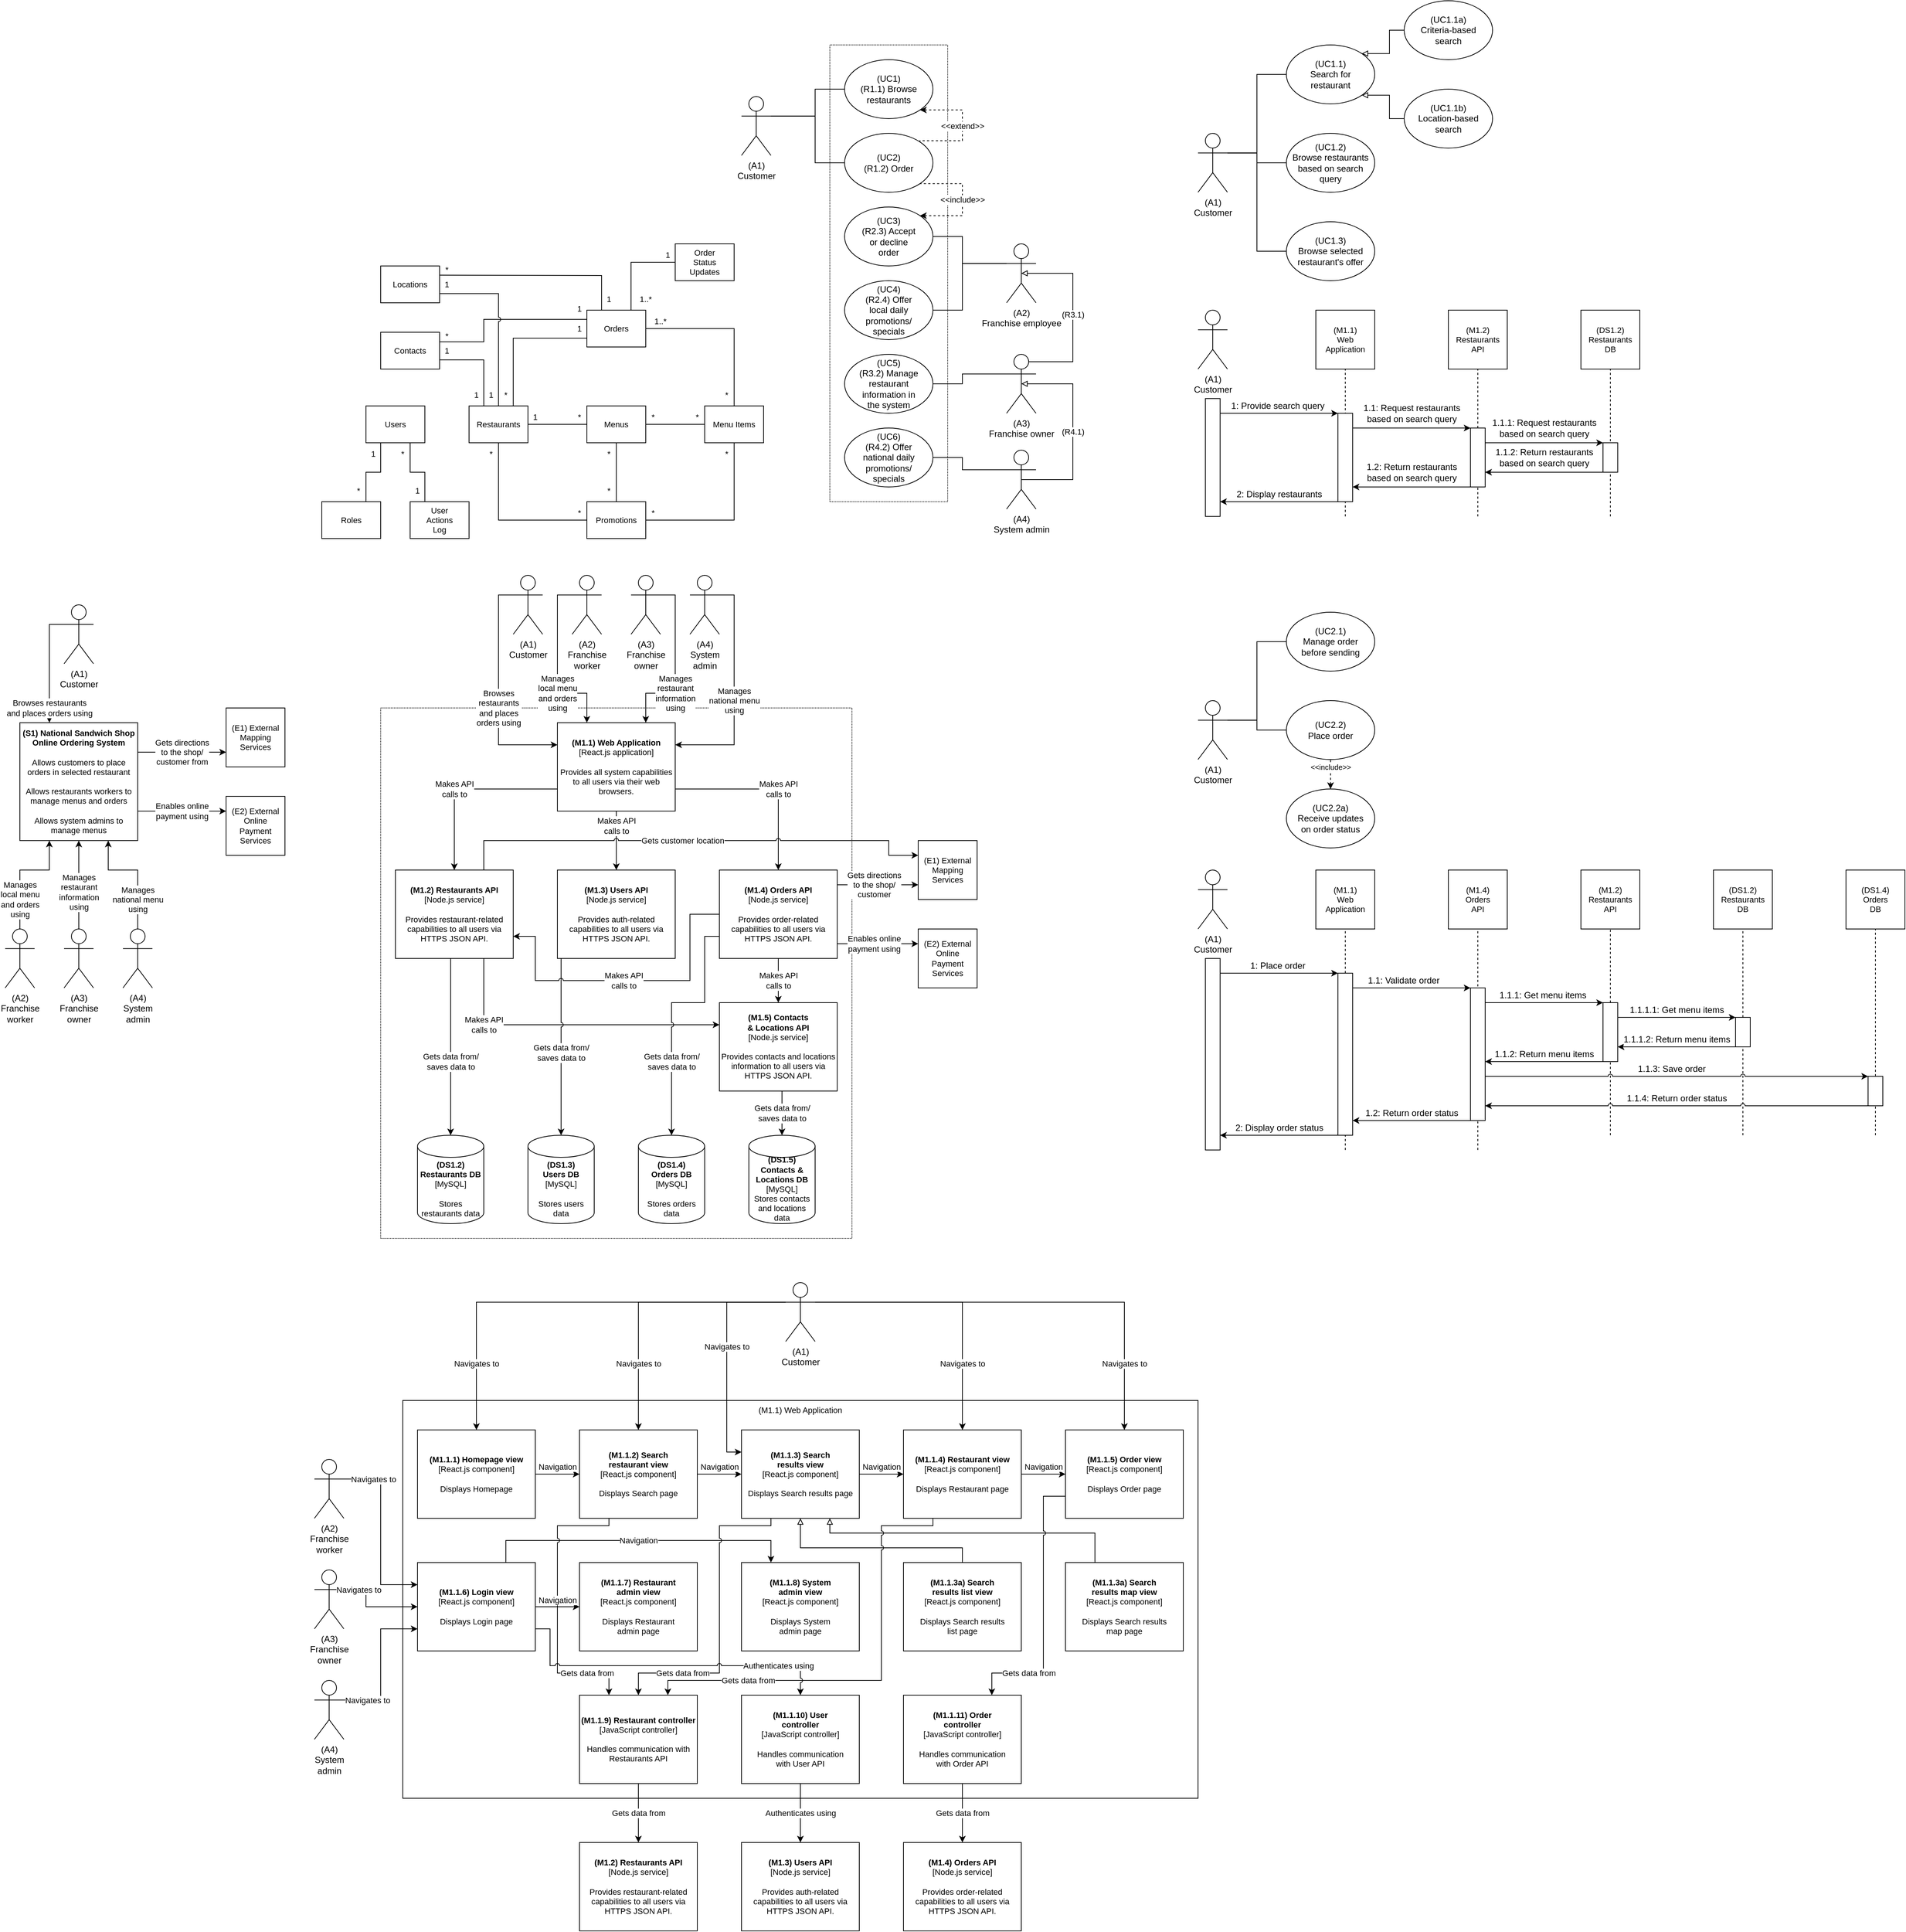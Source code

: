 <mxfile version="18.1.3" type="device"><diagram id="7yR2nQubpn59TdKDaROS" name="Page-1"><mxGraphModel dx="2800" dy="3048" grid="1" gridSize="10" guides="1" tooltips="1" connect="1" arrows="1" fold="1" page="1" pageScale="1" pageWidth="850" pageHeight="1100" math="0" shadow="0"><root><mxCell id="0"/><mxCell id="1" parent="0"/><mxCell id="4Khyv1FpREMx7h2JtFXH-170" value="" style="rounded=0;whiteSpace=wrap;html=1;fontSize=11;dashed=1;dashPattern=1 1;" vertex="1" parent="1"><mxGeometry x="-310" y="940" width="640" height="720" as="geometry"/></mxCell><mxCell id="4Khyv1FpREMx7h2JtFXH-151" value="&lt;div&gt;&lt;b&gt;(M1.2) Restaurants API&lt;/b&gt;&lt;/div&gt;&lt;div&gt;[Node.js service]&lt;/div&gt;&lt;div&gt;&lt;br&gt;&lt;/div&gt;&lt;div&gt;Provides restaurant-related capabilities to all users via HTTPS JSON API.&lt;br&gt;&lt;/div&gt;" style="rounded=0;whiteSpace=wrap;html=1;fontSize=11;" vertex="1" parent="1"><mxGeometry x="-290" y="1160" width="160" height="120" as="geometry"/></mxCell><mxCell id="4Khyv1FpREMx7h2JtFXH-152" value="&lt;div&gt;&lt;b&gt;(DS1.2) Restaurants DB&lt;br&gt;&lt;/b&gt;&lt;/div&gt;&lt;div&gt;[MySQL]&lt;b&gt;&lt;br&gt;&lt;/b&gt;&lt;/div&gt;&lt;div&gt;&lt;b&gt;&lt;br&gt;&lt;/b&gt;&lt;/div&gt;&lt;div&gt;Stores restaurants data&lt;br&gt;&lt;/div&gt;" style="shape=cylinder3;whiteSpace=wrap;html=1;boundedLbl=1;backgroundOutline=1;size=15;fontSize=11;" vertex="1" parent="1"><mxGeometry x="-260" y="1520" width="90" height="120" as="geometry"/></mxCell><mxCell id="4Khyv1FpREMx7h2JtFXH-101" value="" style="rounded=0;whiteSpace=wrap;html=1;fontSize=11;dashed=1;dashPattern=1 1;" vertex="1" parent="1"><mxGeometry x="300" y="40" width="160" height="620" as="geometry"/></mxCell><mxCell id="4Khyv1FpREMx7h2JtFXH-90" value="1" style="text;html=1;strokeColor=none;fillColor=none;align=center;verticalAlign=middle;whiteSpace=wrap;rounded=0;fontSize=11;" vertex="1" parent="1"><mxGeometry x="-250" y="350" width="60" height="30" as="geometry"/></mxCell><mxCell id="4Khyv1FpREMx7h2JtFXH-50" value="*" style="text;html=1;strokeColor=none;fillColor=none;align=center;verticalAlign=middle;whiteSpace=wrap;rounded=0;fontSize=11;" vertex="1" parent="1"><mxGeometry x="30" y="530" width="60" height="30" as="geometry"/></mxCell><mxCell id="4Khyv1FpREMx7h2JtFXH-51" value="*" style="text;html=1;strokeColor=none;fillColor=none;align=center;verticalAlign=middle;whiteSpace=wrap;rounded=0;fontSize=11;" vertex="1" parent="1"><mxGeometry x="90" y="530" width="60" height="30" as="geometry"/></mxCell><mxCell id="4Khyv1FpREMx7h2JtFXH-47" value="1" style="text;html=1;strokeColor=none;fillColor=none;align=center;verticalAlign=middle;whiteSpace=wrap;rounded=0;fontSize=11;" vertex="1" parent="1"><mxGeometry x="-130" y="530" width="60" height="30" as="geometry"/></mxCell><mxCell id="4Khyv1FpREMx7h2JtFXH-48" value="*" style="text;html=1;strokeColor=none;fillColor=none;align=center;verticalAlign=middle;whiteSpace=wrap;rounded=0;fontSize=11;" vertex="1" parent="1"><mxGeometry x="-30" y="630" width="60" height="30" as="geometry"/></mxCell><mxCell id="4Khyv1FpREMx7h2JtFXH-2" value="&lt;div&gt;(A1)&lt;/div&gt;&lt;div&gt;Customer&lt;/div&gt;" style="shape=umlActor;verticalLabelPosition=bottom;verticalAlign=top;html=1;outlineConnect=0;" vertex="1" parent="1"><mxGeometry x="180" y="110" width="40" height="80" as="geometry"/></mxCell><mxCell id="4Khyv1FpREMx7h2JtFXH-3" value="&lt;div&gt;(UC2)&lt;br&gt;&lt;/div&gt;&lt;div&gt;(R1.2) Order&lt;/div&gt;" style="ellipse;whiteSpace=wrap;html=1;" vertex="1" parent="1"><mxGeometry x="320" y="160" width="120" height="80" as="geometry"/></mxCell><mxCell id="4Khyv1FpREMx7h2JtFXH-6" value="&lt;div&gt;(UC4)&lt;br&gt;&lt;/div&gt;&lt;div&gt;(R2.4) Offer&lt;/div&gt;&lt;div&gt;local daily&lt;/div&gt;&lt;div&gt;promotions/&lt;/div&gt;&lt;div&gt;specials&lt;br&gt;&lt;/div&gt;" style="ellipse;whiteSpace=wrap;html=1;" vertex="1" parent="1"><mxGeometry x="320" y="360" width="120" height="80" as="geometry"/></mxCell><mxCell id="4Khyv1FpREMx7h2JtFXH-7" value="&lt;div&gt;(UC5)&lt;br&gt;&lt;/div&gt;&lt;div&gt;(R3.2) Manage&lt;/div&gt;&lt;div&gt;restaurant&lt;/div&gt;&lt;div&gt;information in&lt;/div&gt;&lt;div&gt;the system&lt;br&gt;&lt;/div&gt;" style="ellipse;whiteSpace=wrap;html=1;" vertex="1" parent="1"><mxGeometry x="320" y="460" width="120" height="80" as="geometry"/></mxCell><mxCell id="4Khyv1FpREMx7h2JtFXH-9" value="&lt;div&gt;(UC1)&lt;/div&gt;&lt;div&gt;(R1.1) Browse&lt;/div&gt;&lt;div&gt;restaurants&lt;/div&gt;" style="ellipse;whiteSpace=wrap;html=1;" vertex="1" parent="1"><mxGeometry x="320" y="60" width="120" height="80" as="geometry"/></mxCell><mxCell id="4Khyv1FpREMx7h2JtFXH-10" value="&lt;div&gt;(A4)&lt;/div&gt;&lt;div&gt;System admin&lt;/div&gt;" style="shape=umlActor;verticalLabelPosition=bottom;verticalAlign=top;html=1;outlineConnect=0;" vertex="1" parent="1"><mxGeometry x="540" y="590" width="40" height="80" as="geometry"/></mxCell><mxCell id="4Khyv1FpREMx7h2JtFXH-12" value="&lt;div&gt;(UC6)&lt;br&gt;&lt;/div&gt;&lt;div&gt;(R4.2) Offer&lt;/div&gt;&lt;div&gt;national daily&lt;/div&gt;&lt;div&gt;promotions/&lt;/div&gt;&lt;div&gt;specials&lt;br&gt;&lt;/div&gt;" style="ellipse;whiteSpace=wrap;html=1;" vertex="1" parent="1"><mxGeometry x="320" y="560" width="120" height="80" as="geometry"/></mxCell><mxCell id="4Khyv1FpREMx7h2JtFXH-17" value="" style="endArrow=none;html=1;rounded=0;fontSize=10;exitX=1;exitY=0.333;exitDx=0;exitDy=0;exitPerimeter=0;entryX=0;entryY=0.5;entryDx=0;entryDy=0;edgeStyle=orthogonalEdgeStyle;jumpStyle=arc;" edge="1" parent="1" source="4Khyv1FpREMx7h2JtFXH-2" target="4Khyv1FpREMx7h2JtFXH-9"><mxGeometry width="50" height="50" relative="1" as="geometry"><mxPoint x="340" y="400" as="sourcePoint"/><mxPoint x="390" y="350" as="targetPoint"/><Array as="points"><mxPoint x="280" y="137"/><mxPoint x="280" y="100"/></Array></mxGeometry></mxCell><mxCell id="4Khyv1FpREMx7h2JtFXH-18" value="" style="endArrow=none;html=1;rounded=0;fontSize=10;exitX=1;exitY=0.333;exitDx=0;exitDy=0;exitPerimeter=0;entryX=0;entryY=0.5;entryDx=0;entryDy=0;edgeStyle=orthogonalEdgeStyle;jumpStyle=arc;" edge="1" parent="1" source="4Khyv1FpREMx7h2JtFXH-2" target="4Khyv1FpREMx7h2JtFXH-3"><mxGeometry width="50" height="50" relative="1" as="geometry"><mxPoint x="210" y="146.667" as="sourcePoint"/><mxPoint x="330" y="110" as="targetPoint"/><Array as="points"><mxPoint x="280" y="137"/><mxPoint x="280" y="200"/></Array></mxGeometry></mxCell><mxCell id="4Khyv1FpREMx7h2JtFXH-30" value="" style="endArrow=none;html=1;rounded=0;fontSize=10;exitX=0;exitY=0.333;exitDx=0;exitDy=0;exitPerimeter=0;entryX=1;entryY=0.5;entryDx=0;entryDy=0;edgeStyle=orthogonalEdgeStyle;jumpStyle=arc;" edge="1" parent="1" source="4Khyv1FpREMx7h2JtFXH-39" target="4Khyv1FpREMx7h2JtFXH-35"><mxGeometry width="50" height="50" relative="1" as="geometry"><mxPoint x="520" y="386.667" as="sourcePoint"/><mxPoint x="330" y="210" as="targetPoint"/><Array as="points"><mxPoint x="480" y="337"/><mxPoint x="480" y="300"/></Array></mxGeometry></mxCell><mxCell id="4Khyv1FpREMx7h2JtFXH-31" value="" style="endArrow=none;html=1;rounded=0;fontSize=10;entryX=1;entryY=0.5;entryDx=0;entryDy=0;edgeStyle=orthogonalEdgeStyle;jumpStyle=arc;exitX=0;exitY=0.333;exitDx=0;exitDy=0;exitPerimeter=0;" edge="1" parent="1" source="4Khyv1FpREMx7h2JtFXH-37" target="4Khyv1FpREMx7h2JtFXH-7"><mxGeometry width="50" height="50" relative="1" as="geometry"><mxPoint x="520" y="386.667" as="sourcePoint"/><mxPoint x="432.426" y="338.284" as="targetPoint"/><Array as="points"><mxPoint x="480" y="487"/><mxPoint x="480" y="500"/></Array></mxGeometry></mxCell><mxCell id="4Khyv1FpREMx7h2JtFXH-32" value="" style="endArrow=none;html=1;rounded=0;fontSize=10;exitX=0;exitY=0.333;exitDx=0;exitDy=0;exitPerimeter=0;edgeStyle=orthogonalEdgeStyle;jumpStyle=arc;entryX=1;entryY=0.5;entryDx=0;entryDy=0;" edge="1" parent="1" source="4Khyv1FpREMx7h2JtFXH-10" target="4Khyv1FpREMx7h2JtFXH-12"><mxGeometry width="50" height="50" relative="1" as="geometry"><mxPoint x="690" y="366.667" as="sourcePoint"/><mxPoint x="460" y="470" as="targetPoint"/><Array as="points"><mxPoint x="480" y="617"/><mxPoint x="480" y="600"/></Array></mxGeometry></mxCell><mxCell id="4Khyv1FpREMx7h2JtFXH-35" value="&lt;div&gt;(UC3)&lt;br&gt;&lt;/div&gt;&lt;div&gt;(R2.3) Accept&lt;/div&gt;&lt;div&gt;or decline&lt;/div&gt;&lt;div&gt;order&lt;br&gt;&lt;/div&gt;" style="ellipse;whiteSpace=wrap;html=1;" vertex="1" parent="1"><mxGeometry x="320" y="260" width="120" height="80" as="geometry"/></mxCell><mxCell id="4Khyv1FpREMx7h2JtFXH-36" value="" style="endArrow=none;html=1;rounded=0;fontSize=10;entryX=1;entryY=0.5;entryDx=0;entryDy=0;edgeStyle=orthogonalEdgeStyle;jumpStyle=arc;exitX=0;exitY=0.333;exitDx=0;exitDy=0;exitPerimeter=0;" edge="1" parent="1" source="4Khyv1FpREMx7h2JtFXH-39" target="4Khyv1FpREMx7h2JtFXH-6"><mxGeometry width="50" height="50" relative="1" as="geometry"><mxPoint x="520" y="386.667" as="sourcePoint"/><mxPoint x="450" y="510" as="targetPoint"/><Array as="points"><mxPoint x="480" y="337"/><mxPoint x="480" y="400"/></Array></mxGeometry></mxCell><mxCell id="4Khyv1FpREMx7h2JtFXH-37" value="&lt;div&gt;(A3)&lt;/div&gt;&lt;div&gt;Franchise owner&lt;/div&gt;" style="shape=umlActor;verticalLabelPosition=bottom;verticalAlign=top;html=1;outlineConnect=0;" vertex="1" parent="1"><mxGeometry x="540" y="460" width="40" height="80" as="geometry"/></mxCell><mxCell id="4Khyv1FpREMx7h2JtFXH-39" value="&lt;div&gt;(A2)&lt;/div&gt;&lt;div&gt;Franchise employee&lt;/div&gt;" style="shape=umlActor;verticalLabelPosition=bottom;verticalAlign=top;html=1;outlineConnect=0;" vertex="1" parent="1"><mxGeometry x="540" y="310" width="40" height="80" as="geometry"/></mxCell><mxCell id="4Khyv1FpREMx7h2JtFXH-40" value="&amp;lt;&amp;lt;include&amp;gt;&amp;gt;" style="endArrow=none;html=1;rounded=0;fontSize=11;exitX=1;exitY=0;exitDx=0;exitDy=0;entryX=1;entryY=1;entryDx=0;entryDy=0;edgeStyle=orthogonalEdgeStyle;jumpStyle=arc;startArrow=classic;startFill=1;dashed=1;" edge="1" parent="1" source="4Khyv1FpREMx7h2JtFXH-35" target="4Khyv1FpREMx7h2JtFXH-3"><mxGeometry width="50" height="50" relative="1" as="geometry"><mxPoint x="230" y="146.667" as="sourcePoint"/><mxPoint x="330" y="210" as="targetPoint"/><Array as="points"><mxPoint x="480" y="272"/><mxPoint x="480" y="228"/></Array></mxGeometry></mxCell><mxCell id="4Khyv1FpREMx7h2JtFXH-41" value="Restaurants" style="rounded=0;whiteSpace=wrap;html=1;fontSize=11;" vertex="1" parent="1"><mxGeometry x="-190" y="530" width="80" height="50" as="geometry"/></mxCell><mxCell id="4Khyv1FpREMx7h2JtFXH-42" value="Menus" style="rounded=0;whiteSpace=wrap;html=1;fontSize=11;" vertex="1" parent="1"><mxGeometry x="-30" y="530" width="80" height="50" as="geometry"/></mxCell><mxCell id="4Khyv1FpREMx7h2JtFXH-43" value="Promotions" style="rounded=0;whiteSpace=wrap;html=1;fontSize=11;" vertex="1" parent="1"><mxGeometry x="-30" y="660" width="80" height="50" as="geometry"/></mxCell><mxCell id="4Khyv1FpREMx7h2JtFXH-45" value="Menu Items" style="rounded=0;whiteSpace=wrap;html=1;fontSize=11;" vertex="1" parent="1"><mxGeometry x="130" y="530" width="80" height="50" as="geometry"/></mxCell><mxCell id="4Khyv1FpREMx7h2JtFXH-46" value="" style="endArrow=none;html=1;rounded=0;fontSize=11;jumpStyle=arc;exitX=1;exitY=0.5;exitDx=0;exitDy=0;entryX=0;entryY=0.5;entryDx=0;entryDy=0;" edge="1" parent="1" source="4Khyv1FpREMx7h2JtFXH-41" target="4Khyv1FpREMx7h2JtFXH-42"><mxGeometry width="50" height="50" relative="1" as="geometry"><mxPoint x="-50" y="520" as="sourcePoint"/><mxPoint y="470" as="targetPoint"/></mxGeometry></mxCell><mxCell id="4Khyv1FpREMx7h2JtFXH-49" value="" style="endArrow=none;html=1;rounded=0;fontSize=11;jumpStyle=arc;exitX=1;exitY=0.5;exitDx=0;exitDy=0;entryX=0;entryY=0.5;entryDx=0;entryDy=0;" edge="1" parent="1" source="4Khyv1FpREMx7h2JtFXH-42" target="4Khyv1FpREMx7h2JtFXH-45"><mxGeometry width="50" height="50" relative="1" as="geometry"><mxPoint x="50" y="555" as="sourcePoint"/><mxPoint x="130" y="555" as="targetPoint"/></mxGeometry></mxCell><mxCell id="4Khyv1FpREMx7h2JtFXH-52" value="Orders" style="rounded=0;whiteSpace=wrap;html=1;fontSize=11;" vertex="1" parent="1"><mxGeometry x="-30" y="400" width="80" height="50" as="geometry"/></mxCell><mxCell id="4Khyv1FpREMx7h2JtFXH-55" value="*" style="text;html=1;strokeColor=none;fillColor=none;align=center;verticalAlign=middle;whiteSpace=wrap;rounded=0;fontSize=11;" vertex="1" parent="1"><mxGeometry x="-190" y="580" width="60" height="30" as="geometry"/></mxCell><mxCell id="4Khyv1FpREMx7h2JtFXH-56" value="*" style="text;html=1;strokeColor=none;fillColor=none;align=center;verticalAlign=middle;whiteSpace=wrap;rounded=0;fontSize=11;" vertex="1" parent="1"><mxGeometry x="-70" y="660" width="60" height="30" as="geometry"/></mxCell><mxCell id="4Khyv1FpREMx7h2JtFXH-57" value="" style="endArrow=none;html=1;rounded=0;fontSize=11;jumpStyle=arc;exitX=0.5;exitY=1;exitDx=0;exitDy=0;entryX=0;entryY=0.5;entryDx=0;entryDy=0;edgeStyle=orthogonalEdgeStyle;" edge="1" parent="1" source="4Khyv1FpREMx7h2JtFXH-41" target="4Khyv1FpREMx7h2JtFXH-43"><mxGeometry width="50" height="50" relative="1" as="geometry"><mxPoint x="-120" y="625" as="sourcePoint"/><mxPoint x="-40" y="625" as="targetPoint"/></mxGeometry></mxCell><mxCell id="4Khyv1FpREMx7h2JtFXH-58" value="*" style="text;html=1;strokeColor=none;fillColor=none;align=center;verticalAlign=middle;whiteSpace=wrap;rounded=0;fontSize=11;" vertex="1" parent="1"><mxGeometry x="-30" y="580" width="60" height="30" as="geometry"/></mxCell><mxCell id="4Khyv1FpREMx7h2JtFXH-60" value="" style="endArrow=none;html=1;rounded=0;fontSize=11;jumpStyle=arc;exitX=0.5;exitY=1;exitDx=0;exitDy=0;entryX=0.5;entryY=0;entryDx=0;entryDy=0;edgeStyle=orthogonalEdgeStyle;" edge="1" parent="1" source="4Khyv1FpREMx7h2JtFXH-42" target="4Khyv1FpREMx7h2JtFXH-43"><mxGeometry width="50" height="50" relative="1" as="geometry"><mxPoint x="-140" y="590" as="sourcePoint"/><mxPoint x="-20" y="695" as="targetPoint"/></mxGeometry></mxCell><mxCell id="4Khyv1FpREMx7h2JtFXH-62" value="*" style="text;html=1;strokeColor=none;fillColor=none;align=center;verticalAlign=middle;whiteSpace=wrap;rounded=0;fontSize=11;" vertex="1" parent="1"><mxGeometry x="-70" y="530" width="60" height="30" as="geometry"/></mxCell><mxCell id="4Khyv1FpREMx7h2JtFXH-63" value="" style="endArrow=none;html=1;rounded=0;fontSize=11;jumpStyle=arc;exitX=1;exitY=1;exitDx=0;exitDy=0;entryX=0;entryY=0.75;entryDx=0;entryDy=0;edgeStyle=orthogonalEdgeStyle;" edge="1" parent="1" target="4Khyv1FpREMx7h2JtFXH-52"><mxGeometry width="50" height="50" relative="1" as="geometry"><mxPoint x="-130" y="530" as="sourcePoint"/><mxPoint x="-20" y="695" as="targetPoint"/><Array as="points"><mxPoint x="-130" y="438"/><mxPoint x="-30" y="438"/></Array></mxGeometry></mxCell><mxCell id="4Khyv1FpREMx7h2JtFXH-64" value="1" style="text;html=1;strokeColor=none;fillColor=none;align=center;verticalAlign=middle;whiteSpace=wrap;rounded=0;fontSize=11;" vertex="1" parent="1"><mxGeometry x="-70" y="410" width="60" height="30" as="geometry"/></mxCell><mxCell id="4Khyv1FpREMx7h2JtFXH-67" value="" style="endArrow=none;html=1;rounded=0;fontSize=11;jumpStyle=arc;exitX=0.5;exitY=0;exitDx=0;exitDy=0;entryX=1;entryY=0.5;entryDx=0;entryDy=0;edgeStyle=orthogonalEdgeStyle;" edge="1" parent="1" source="4Khyv1FpREMx7h2JtFXH-45" target="4Khyv1FpREMx7h2JtFXH-52"><mxGeometry width="50" height="50" relative="1" as="geometry"><mxPoint x="-140" y="540" as="sourcePoint"/><mxPoint x="-20" y="435" as="targetPoint"/></mxGeometry></mxCell><mxCell id="4Khyv1FpREMx7h2JtFXH-68" value="1..*" style="text;html=1;strokeColor=none;fillColor=none;align=center;verticalAlign=middle;whiteSpace=wrap;rounded=0;fontSize=11;" vertex="1" parent="1"><mxGeometry x="40" y="400" width="60" height="30" as="geometry"/></mxCell><mxCell id="4Khyv1FpREMx7h2JtFXH-69" value="*" style="text;html=1;strokeColor=none;fillColor=none;align=center;verticalAlign=middle;whiteSpace=wrap;rounded=0;fontSize=11;" vertex="1" parent="1"><mxGeometry x="130" y="500" width="60" height="30" as="geometry"/></mxCell><mxCell id="4Khyv1FpREMx7h2JtFXH-70" value="" style="endArrow=none;html=1;rounded=0;fontSize=11;jumpStyle=arc;exitX=0.5;exitY=1;exitDx=0;exitDy=0;entryX=1;entryY=0.5;entryDx=0;entryDy=0;edgeStyle=orthogonalEdgeStyle;" edge="1" parent="1" source="4Khyv1FpREMx7h2JtFXH-45" target="4Khyv1FpREMx7h2JtFXH-43"><mxGeometry width="50" height="50" relative="1" as="geometry"><mxPoint x="20" y="590" as="sourcePoint"/><mxPoint x="20" y="670" as="targetPoint"/></mxGeometry></mxCell><mxCell id="4Khyv1FpREMx7h2JtFXH-71" value="*" style="text;html=1;strokeColor=none;fillColor=none;align=center;verticalAlign=middle;whiteSpace=wrap;rounded=0;fontSize=11;" vertex="1" parent="1"><mxGeometry x="30" y="660" width="60" height="30" as="geometry"/></mxCell><mxCell id="4Khyv1FpREMx7h2JtFXH-72" value="*" style="text;html=1;strokeColor=none;fillColor=none;align=center;verticalAlign=middle;whiteSpace=wrap;rounded=0;fontSize=11;" vertex="1" parent="1"><mxGeometry x="130" y="580" width="60" height="30" as="geometry"/></mxCell><mxCell id="4Khyv1FpREMx7h2JtFXH-82" value="*" style="text;html=1;strokeColor=none;fillColor=none;align=center;verticalAlign=middle;whiteSpace=wrap;rounded=0;fontSize=11;" vertex="1" parent="1"><mxGeometry x="-170" y="500" width="60" height="30" as="geometry"/></mxCell><mxCell id="4Khyv1FpREMx7h2JtFXH-83" value="Contacts" style="rounded=0;whiteSpace=wrap;html=1;fontSize=11;" vertex="1" parent="1"><mxGeometry x="-310" y="430" width="80" height="50" as="geometry"/></mxCell><mxCell id="4Khyv1FpREMx7h2JtFXH-84" value="Locations" style="rounded=0;whiteSpace=wrap;html=1;fontSize=11;" vertex="1" parent="1"><mxGeometry x="-310" y="340" width="80" height="50" as="geometry"/></mxCell><mxCell id="4Khyv1FpREMx7h2JtFXH-85" value="" style="endArrow=none;html=1;rounded=0;fontSize=11;jumpStyle=arc;exitX=0;exitY=0.25;exitDx=0;exitDy=0;edgeStyle=orthogonalEdgeStyle;entryX=1;entryY=0.25;entryDx=0;entryDy=0;" edge="1" parent="1" source="4Khyv1FpREMx7h2JtFXH-52" target="4Khyv1FpREMx7h2JtFXH-83"><mxGeometry width="50" height="50" relative="1" as="geometry"><mxPoint x="-120" y="540.0" as="sourcePoint"/><mxPoint x="-210" y="440" as="targetPoint"/><Array as="points"><mxPoint x="-170" y="412"/><mxPoint x="-170" y="443"/><mxPoint x="-230" y="443"/></Array></mxGeometry></mxCell><mxCell id="4Khyv1FpREMx7h2JtFXH-86" value="" style="endArrow=none;html=1;rounded=0;fontSize=11;jumpStyle=arc;exitX=0.5;exitY=0;exitDx=0;exitDy=0;entryX=1;entryY=0.75;entryDx=0;entryDy=0;edgeStyle=orthogonalEdgeStyle;" edge="1" parent="1" source="4Khyv1FpREMx7h2JtFXH-41" target="4Khyv1FpREMx7h2JtFXH-84"><mxGeometry width="50" height="50" relative="1" as="geometry"><mxPoint x="-160" y="540.0" as="sourcePoint"/><mxPoint x="-220" y="477.5" as="targetPoint"/><Array as="points"><mxPoint x="-150" y="377"/></Array></mxGeometry></mxCell><mxCell id="4Khyv1FpREMx7h2JtFXH-87" value="" style="endArrow=none;html=1;rounded=0;fontSize=11;jumpStyle=arc;exitX=0;exitY=1;exitDx=0;exitDy=0;edgeStyle=orthogonalEdgeStyle;entryX=1;entryY=0.75;entryDx=0;entryDy=0;" edge="1" parent="1" source="4Khyv1FpREMx7h2JtFXH-82" target="4Khyv1FpREMx7h2JtFXH-83"><mxGeometry width="50" height="50" relative="1" as="geometry"><mxPoint x="-160" y="540.0" as="sourcePoint"/><mxPoint x="-200" y="460" as="targetPoint"/><Array as="points"><mxPoint x="-170" y="467"/></Array></mxGeometry></mxCell><mxCell id="4Khyv1FpREMx7h2JtFXH-88" value="1" style="text;html=1;strokeColor=none;fillColor=none;align=center;verticalAlign=middle;whiteSpace=wrap;rounded=0;fontSize=11;" vertex="1" parent="1"><mxGeometry x="-190" y="500" width="60" height="30" as="geometry"/></mxCell><mxCell id="4Khyv1FpREMx7h2JtFXH-89" value="1" style="text;html=1;strokeColor=none;fillColor=none;align=center;verticalAlign=middle;whiteSpace=wrap;rounded=0;fontSize=11;" vertex="1" parent="1"><mxGeometry x="-210" y="500" width="60" height="30" as="geometry"/></mxCell><mxCell id="4Khyv1FpREMx7h2JtFXH-91" value="1" style="text;html=1;strokeColor=none;fillColor=none;align=center;verticalAlign=middle;whiteSpace=wrap;rounded=0;fontSize=11;" vertex="1" parent="1"><mxGeometry x="-250" y="440" width="60" height="30" as="geometry"/></mxCell><mxCell id="4Khyv1FpREMx7h2JtFXH-92" value="" style="endArrow=none;html=1;rounded=0;fontSize=11;jumpStyle=arc;exitX=0.25;exitY=0;exitDx=0;exitDy=0;edgeStyle=orthogonalEdgeStyle;entryX=1;entryY=0.25;entryDx=0;entryDy=0;" edge="1" parent="1" source="4Khyv1FpREMx7h2JtFXH-52" target="4Khyv1FpREMx7h2JtFXH-84"><mxGeometry width="50" height="50" relative="1" as="geometry"><mxPoint x="-20" y="422.5" as="sourcePoint"/><mxPoint x="-220" y="452.5" as="targetPoint"/><Array as="points"><mxPoint x="-10" y="353"/><mxPoint x="-160" y="353"/></Array></mxGeometry></mxCell><mxCell id="4Khyv1FpREMx7h2JtFXH-93" value="*" style="text;html=1;strokeColor=none;fillColor=none;align=center;verticalAlign=middle;whiteSpace=wrap;rounded=0;fontSize=11;" vertex="1" parent="1"><mxGeometry x="-250" y="420" width="60" height="30" as="geometry"/></mxCell><mxCell id="4Khyv1FpREMx7h2JtFXH-94" value="*" style="text;html=1;strokeColor=none;fillColor=none;align=center;verticalAlign=middle;whiteSpace=wrap;rounded=0;fontSize=11;" vertex="1" parent="1"><mxGeometry x="-250" y="330" width="60" height="30" as="geometry"/></mxCell><mxCell id="4Khyv1FpREMx7h2JtFXH-95" value="1" style="text;html=1;strokeColor=none;fillColor=none;align=center;verticalAlign=middle;whiteSpace=wrap;rounded=0;fontSize=11;" vertex="1" parent="1"><mxGeometry x="-70" y="383" width="60" height="30" as="geometry"/></mxCell><mxCell id="4Khyv1FpREMx7h2JtFXH-96" value="1" style="text;html=1;strokeColor=none;fillColor=none;align=center;verticalAlign=middle;whiteSpace=wrap;rounded=0;fontSize=11;" vertex="1" parent="1"><mxGeometry x="-30" y="370" width="60" height="30" as="geometry"/></mxCell><mxCell id="4Khyv1FpREMx7h2JtFXH-97" value="&lt;div&gt;Order&lt;/div&gt;&lt;div&gt;Status&lt;/div&gt;&lt;div&gt;Updates&lt;br&gt;&lt;/div&gt;" style="rounded=0;whiteSpace=wrap;html=1;fontSize=11;" vertex="1" parent="1"><mxGeometry x="90" y="310" width="80" height="50" as="geometry"/></mxCell><mxCell id="4Khyv1FpREMx7h2JtFXH-98" value="" style="endArrow=none;html=1;rounded=0;fontSize=11;jumpStyle=arc;exitX=0.75;exitY=0;exitDx=0;exitDy=0;entryX=0;entryY=0.5;entryDx=0;entryDy=0;edgeStyle=orthogonalEdgeStyle;" edge="1" parent="1" source="4Khyv1FpREMx7h2JtFXH-52" target="4Khyv1FpREMx7h2JtFXH-97"><mxGeometry width="50" height="50" relative="1" as="geometry"><mxPoint x="40" y="461.25" as="sourcePoint"/><mxPoint x="-40" y="308.75" as="targetPoint"/><Array as="points"><mxPoint x="30" y="335"/></Array></mxGeometry></mxCell><mxCell id="4Khyv1FpREMx7h2JtFXH-99" value="1..*" style="text;html=1;strokeColor=none;fillColor=none;align=center;verticalAlign=middle;whiteSpace=wrap;rounded=0;fontSize=11;" vertex="1" parent="1"><mxGeometry x="20" y="370" width="60" height="30" as="geometry"/></mxCell><mxCell id="4Khyv1FpREMx7h2JtFXH-100" value="1" style="text;html=1;strokeColor=none;fillColor=none;align=center;verticalAlign=middle;whiteSpace=wrap;rounded=0;fontSize=11;" vertex="1" parent="1"><mxGeometry x="50" y="310" width="60" height="30" as="geometry"/></mxCell><mxCell id="4Khyv1FpREMx7h2JtFXH-104" value="&lt;div&gt;&lt;b&gt;(S1) National Sandwich Shop&lt;/b&gt;&lt;/div&gt;&lt;div&gt;&lt;b&gt;Online Ordering System&lt;br&gt;&lt;/b&gt;&lt;/div&gt;&lt;div&gt;&lt;br&gt;&lt;/div&gt;&lt;div&gt;Allows customers to place orders in selected restaurant&lt;/div&gt;&lt;div&gt;&lt;br&gt;&lt;/div&gt;&lt;div&gt;Allows restaurants workers to manage menus and orders&lt;/div&gt;&lt;div&gt;&lt;br&gt;&lt;/div&gt;&lt;div&gt;Allows system admins to manage menus&lt;br&gt;&lt;/div&gt;" style="rounded=0;whiteSpace=wrap;html=1;fontSize=11;" vertex="1" parent="1"><mxGeometry x="-800" y="960" width="160" height="160" as="geometry"/></mxCell><mxCell id="4Khyv1FpREMx7h2JtFXH-105" value="&lt;div&gt;(E1) External&lt;/div&gt;&lt;div&gt;Mapping&lt;/div&gt;&lt;div&gt;Services&lt;br&gt;&lt;/div&gt;" style="rounded=0;whiteSpace=wrap;html=1;fontSize=11;" vertex="1" parent="1"><mxGeometry x="-520" y="940" width="80" height="80" as="geometry"/></mxCell><mxCell id="4Khyv1FpREMx7h2JtFXH-106" value="&lt;div&gt;(E2) External&lt;/div&gt;&lt;div&gt;Online&lt;/div&gt;&lt;div&gt;Payment&lt;br&gt;&lt;/div&gt;&lt;div&gt;Services&lt;br&gt;&lt;/div&gt;" style="rounded=0;whiteSpace=wrap;html=1;fontSize=11;" vertex="1" parent="1"><mxGeometry x="-520" y="1060" width="80" height="80" as="geometry"/></mxCell><mxCell id="4Khyv1FpREMx7h2JtFXH-108" value="&lt;div&gt;(A1)&lt;/div&gt;&lt;div&gt;Customer&lt;/div&gt;" style="shape=umlActor;verticalLabelPosition=bottom;verticalAlign=top;html=1;outlineConnect=0;" vertex="1" parent="1"><mxGeometry x="-740" y="800" width="40" height="80" as="geometry"/></mxCell><mxCell id="4Khyv1FpREMx7h2JtFXH-109" value="&lt;div&gt;Browses restaurants&lt;/div&gt;&lt;div&gt;and places orders using&lt;br&gt;&lt;/div&gt;" style="endArrow=classic;html=1;rounded=0;fontSize=11;jumpStyle=arc;exitX=0;exitY=0.333;exitDx=0;exitDy=0;exitPerimeter=0;entryX=0.25;entryY=0;entryDx=0;entryDy=0;edgeStyle=orthogonalEdgeStyle;" edge="1" parent="1" source="4Khyv1FpREMx7h2JtFXH-108" target="4Khyv1FpREMx7h2JtFXH-104"><mxGeometry x="0.739" width="50" height="50" relative="1" as="geometry"><mxPoint x="-630" y="1000" as="sourcePoint"/><mxPoint x="-580" y="950" as="targetPoint"/><Array as="points"><mxPoint x="-760" y="827"/></Array><mxPoint as="offset"/></mxGeometry></mxCell><mxCell id="4Khyv1FpREMx7h2JtFXH-111" value="&lt;div&gt;(A2)&lt;br&gt;&lt;/div&gt;&lt;div&gt;Franchise&lt;/div&gt;&lt;div&gt;worker&lt;br&gt;&lt;/div&gt;" style="shape=umlActor;verticalLabelPosition=bottom;verticalAlign=top;html=1;outlineConnect=0;" vertex="1" parent="1"><mxGeometry x="-820" y="1240" width="40" height="80" as="geometry"/></mxCell><mxCell id="4Khyv1FpREMx7h2JtFXH-112" value="&lt;div&gt;(A3)&lt;/div&gt;&lt;div&gt;Franchise&lt;/div&gt;&lt;div&gt;owner&lt;br&gt;&lt;/div&gt;" style="shape=umlActor;verticalLabelPosition=bottom;verticalAlign=top;html=1;outlineConnect=0;" vertex="1" parent="1"><mxGeometry x="-740" y="1240" width="40" height="80" as="geometry"/></mxCell><mxCell id="4Khyv1FpREMx7h2JtFXH-113" value="&lt;div&gt;(A4)&lt;br&gt;&lt;/div&gt;&lt;div&gt;System&lt;/div&gt;&lt;div&gt;admin&lt;br&gt;&lt;/div&gt;" style="shape=umlActor;verticalLabelPosition=bottom;verticalAlign=top;html=1;outlineConnect=0;" vertex="1" parent="1"><mxGeometry x="-660" y="1240" width="40" height="80" as="geometry"/></mxCell><mxCell id="4Khyv1FpREMx7h2JtFXH-116" value="&lt;div&gt;&lt;div&gt;Manages&lt;/div&gt;&lt;div&gt;local menu&lt;br&gt;&lt;/div&gt;&lt;div&gt;and orders&lt;/div&gt;&lt;div&gt;using&lt;/div&gt;&lt;/div&gt;" style="endArrow=classic;html=1;rounded=0;fontSize=11;jumpStyle=arc;exitX=0.5;exitY=0;exitDx=0;exitDy=0;exitPerimeter=0;entryX=0.25;entryY=1;entryDx=0;entryDy=0;edgeStyle=orthogonalEdgeStyle;" edge="1" parent="1" source="4Khyv1FpREMx7h2JtFXH-111" target="4Khyv1FpREMx7h2JtFXH-104"><mxGeometry x="-0.5" width="50" height="50" relative="1" as="geometry"><mxPoint x="-730" y="836.667" as="sourcePoint"/><mxPoint x="-750" y="970" as="targetPoint"/><Array as="points"><mxPoint x="-800" y="1160"/><mxPoint x="-760" y="1160"/></Array><mxPoint as="offset"/></mxGeometry></mxCell><mxCell id="4Khyv1FpREMx7h2JtFXH-118" value="Manages&lt;div&gt;restaurant&lt;/div&gt;&lt;div&gt;information&lt;br&gt;&lt;/div&gt;using" style="endArrow=classic;html=1;rounded=0;fontSize=11;jumpStyle=arc;edgeStyle=orthogonalEdgeStyle;exitX=0.5;exitY=0;exitDx=0;exitDy=0;exitPerimeter=0;entryX=0.5;entryY=1;entryDx=0;entryDy=0;" edge="1" parent="1" source="4Khyv1FpREMx7h2JtFXH-112" target="4Khyv1FpREMx7h2JtFXH-104"><mxGeometry x="-0.167" width="50" height="50" relative="1" as="geometry"><mxPoint x="-670" y="1220" as="sourcePoint"/><mxPoint x="-680" y="1160" as="targetPoint"/><Array as="points"><mxPoint x="-720" y="1130"/><mxPoint x="-720" y="1130"/></Array><mxPoint as="offset"/></mxGeometry></mxCell><mxCell id="4Khyv1FpREMx7h2JtFXH-119" value="&lt;div&gt;Manages&lt;/div&gt;&lt;div&gt;national menu&lt;br&gt;&lt;/div&gt;&lt;div&gt;using&lt;br&gt;&lt;/div&gt;" style="endArrow=classic;html=1;rounded=0;fontSize=11;jumpStyle=arc;edgeStyle=orthogonalEdgeStyle;exitX=0.5;exitY=0;exitDx=0;exitDy=0;exitPerimeter=0;entryX=0.75;entryY=1;entryDx=0;entryDy=0;" edge="1" parent="1" source="4Khyv1FpREMx7h2JtFXH-113" target="4Khyv1FpREMx7h2JtFXH-104"><mxGeometry x="-0.5" width="50" height="50" relative="1" as="geometry"><mxPoint x="-710" y="1250" as="sourcePoint"/><mxPoint x="-710" y="1130" as="targetPoint"/><Array as="points"><mxPoint x="-640" y="1160"/><mxPoint x="-680" y="1160"/></Array><mxPoint as="offset"/></mxGeometry></mxCell><mxCell id="4Khyv1FpREMx7h2JtFXH-120" value="&lt;div&gt;Gets directions&lt;/div&gt;&lt;div&gt;to the shop/&lt;/div&gt;&lt;div&gt;customer from&lt;br&gt;&lt;/div&gt;" style="endArrow=none;html=1;rounded=0;fontSize=11;jumpStyle=arc;entryX=1;entryY=0.25;entryDx=0;entryDy=0;edgeStyle=orthogonalEdgeStyle;exitX=0;exitY=0.75;exitDx=0;exitDy=0;endFill=0;startArrow=classic;startFill=1;" edge="1" parent="1" source="4Khyv1FpREMx7h2JtFXH-105" target="4Khyv1FpREMx7h2JtFXH-104"><mxGeometry width="50" height="50" relative="1" as="geometry"><mxPoint x="-540" y="960" as="sourcePoint"/><mxPoint x="-750" y="970" as="targetPoint"/><Array as="points"/><mxPoint as="offset"/></mxGeometry></mxCell><mxCell id="4Khyv1FpREMx7h2JtFXH-122" value="&lt;div&gt;Enables online&lt;/div&gt;&lt;div&gt;payment using&lt;br&gt;&lt;/div&gt;" style="endArrow=none;html=1;rounded=0;fontSize=11;jumpStyle=arc;entryX=1;entryY=0.75;entryDx=0;entryDy=0;edgeStyle=orthogonalEdgeStyle;exitX=0;exitY=0.25;exitDx=0;exitDy=0;startArrow=classic;startFill=1;endFill=0;" edge="1" parent="1" source="4Khyv1FpREMx7h2JtFXH-106" target="4Khyv1FpREMx7h2JtFXH-104"><mxGeometry width="50" height="50" relative="1" as="geometry"><mxPoint x="-510" y="1010" as="sourcePoint"/><mxPoint x="-630" y="1010" as="targetPoint"/><Array as="points"/><mxPoint as="offset"/></mxGeometry></mxCell><mxCell id="4Khyv1FpREMx7h2JtFXH-124" value="&lt;div&gt;&lt;b&gt;(M1.1) Web Application&lt;/b&gt;&lt;/div&gt;&lt;div&gt;[React.js application]&lt;/div&gt;&lt;div&gt;&lt;br&gt;&lt;/div&gt;&lt;div&gt;Provides all system capabilities to all users via their web browsers.&lt;br&gt;&lt;/div&gt;" style="rounded=0;whiteSpace=wrap;html=1;fontSize=11;" vertex="1" parent="1"><mxGeometry x="-70" y="960" width="160" height="120" as="geometry"/></mxCell><mxCell id="4Khyv1FpREMx7h2JtFXH-139" value="&lt;div&gt;&lt;b&gt;(M1.3) Users API&lt;br&gt;&lt;/b&gt;&lt;/div&gt;&lt;div&gt;[Node.js service]&lt;/div&gt;&lt;div&gt;&lt;br&gt;&lt;/div&gt;&lt;div&gt;Provides auth-related capabilities to all users via HTTPS JSON API.&lt;br&gt;&lt;/div&gt;" style="rounded=0;whiteSpace=wrap;html=1;fontSize=11;" vertex="1" parent="1"><mxGeometry x="-70" y="1160" width="160" height="120" as="geometry"/></mxCell><mxCell id="4Khyv1FpREMx7h2JtFXH-140" value="&lt;div&gt;&lt;b&gt;(DS1.3)&lt;br&gt;&lt;/b&gt;&lt;/div&gt;&lt;div&gt;&lt;b&gt;Users DB&lt;br&gt;&lt;/b&gt;&lt;/div&gt;&lt;div&gt;[MySQL]&lt;b&gt;&lt;br&gt;&lt;/b&gt;&lt;/div&gt;&lt;div&gt;&lt;b&gt;&lt;br&gt;&lt;/b&gt;&lt;/div&gt;&lt;div&gt;Stores users&lt;/div&gt;&lt;div&gt;data&lt;br&gt;&lt;/div&gt;" style="shape=cylinder3;whiteSpace=wrap;html=1;boundedLbl=1;backgroundOutline=1;size=15;fontSize=11;" vertex="1" parent="1"><mxGeometry x="-110" y="1520" width="90" height="120" as="geometry"/></mxCell><mxCell id="4Khyv1FpREMx7h2JtFXH-141" value="Users" style="rounded=0;whiteSpace=wrap;html=1;fontSize=11;" vertex="1" parent="1"><mxGeometry x="-330" y="530" width="80" height="50" as="geometry"/></mxCell><mxCell id="4Khyv1FpREMx7h2JtFXH-142" value="Roles" style="rounded=0;whiteSpace=wrap;html=1;fontSize=11;" vertex="1" parent="1"><mxGeometry x="-390" y="660" width="80" height="50" as="geometry"/></mxCell><mxCell id="4Khyv1FpREMx7h2JtFXH-143" value="" style="endArrow=none;html=1;rounded=0;fontSize=11;jumpStyle=arc;exitX=0.25;exitY=1;exitDx=0;exitDy=0;entryX=0.75;entryY=0;entryDx=0;entryDy=0;edgeStyle=orthogonalEdgeStyle;" edge="1" parent="1" source="4Khyv1FpREMx7h2JtFXH-141" target="4Khyv1FpREMx7h2JtFXH-142"><mxGeometry width="50" height="50" relative="1" as="geometry"><mxPoint x="-160" y="590" as="sourcePoint"/><mxPoint x="-40" y="695" as="targetPoint"/></mxGeometry></mxCell><mxCell id="4Khyv1FpREMx7h2JtFXH-144" value="1" style="text;html=1;strokeColor=none;fillColor=none;align=center;verticalAlign=middle;whiteSpace=wrap;rounded=0;fontSize=11;" vertex="1" parent="1"><mxGeometry x="-350" y="580" width="60" height="30" as="geometry"/></mxCell><mxCell id="4Khyv1FpREMx7h2JtFXH-145" value="*" style="text;html=1;strokeColor=none;fillColor=none;align=center;verticalAlign=middle;whiteSpace=wrap;rounded=0;fontSize=11;" vertex="1" parent="1"><mxGeometry x="-370" y="630" width="60" height="30" as="geometry"/></mxCell><mxCell id="4Khyv1FpREMx7h2JtFXH-146" value="&lt;div&gt;User&lt;/div&gt;&lt;div&gt;Actions&lt;/div&gt;&lt;div&gt;Log&lt;br&gt;&lt;/div&gt;" style="rounded=0;whiteSpace=wrap;html=1;fontSize=11;" vertex="1" parent="1"><mxGeometry x="-270" y="660" width="80" height="50" as="geometry"/></mxCell><mxCell id="4Khyv1FpREMx7h2JtFXH-148" value="" style="endArrow=none;html=1;rounded=0;fontSize=11;jumpStyle=arc;exitX=0.75;exitY=1;exitDx=0;exitDy=0;entryX=0.25;entryY=0;entryDx=0;entryDy=0;edgeStyle=orthogonalEdgeStyle;" edge="1" parent="1" source="4Khyv1FpREMx7h2JtFXH-141" target="4Khyv1FpREMx7h2JtFXH-146"><mxGeometry width="50" height="50" relative="1" as="geometry"><mxPoint x="-300" y="590" as="sourcePoint"/><mxPoint x="-300" y="670" as="targetPoint"/></mxGeometry></mxCell><mxCell id="4Khyv1FpREMx7h2JtFXH-149" value="*" style="text;html=1;strokeColor=none;fillColor=none;align=center;verticalAlign=middle;whiteSpace=wrap;rounded=0;fontSize=11;" vertex="1" parent="1"><mxGeometry x="-310" y="580" width="60" height="30" as="geometry"/></mxCell><mxCell id="4Khyv1FpREMx7h2JtFXH-150" value="1" style="text;html=1;strokeColor=none;fillColor=none;align=center;verticalAlign=middle;whiteSpace=wrap;rounded=0;fontSize=11;" vertex="1" parent="1"><mxGeometry x="-290" y="630" width="60" height="30" as="geometry"/></mxCell><mxCell id="4Khyv1FpREMx7h2JtFXH-153" value="&lt;div&gt;(E1) External&lt;/div&gt;&lt;div&gt;Mapping&lt;/div&gt;&lt;div&gt;Services&lt;br&gt;&lt;/div&gt;" style="rounded=0;whiteSpace=wrap;html=1;fontSize=11;" vertex="1" parent="1"><mxGeometry x="420" y="1120" width="80" height="80" as="geometry"/></mxCell><mxCell id="4Khyv1FpREMx7h2JtFXH-154" value="&lt;div&gt;(E2) External&lt;/div&gt;&lt;div&gt;Online&lt;/div&gt;&lt;div&gt;Payment&lt;br&gt;&lt;/div&gt;&lt;div&gt;Services&lt;br&gt;&lt;/div&gt;" style="rounded=0;whiteSpace=wrap;html=1;fontSize=11;" vertex="1" parent="1"><mxGeometry x="420" y="1240" width="80" height="80" as="geometry"/></mxCell><mxCell id="4Khyv1FpREMx7h2JtFXH-155" value="&lt;div&gt;Gets directions&lt;/div&gt;&lt;div&gt;to the shop/&lt;/div&gt;&lt;div&gt;customer&lt;br&gt;&lt;/div&gt;" style="endArrow=none;html=1;rounded=0;fontSize=11;jumpStyle=arc;edgeStyle=orthogonalEdgeStyle;exitX=0;exitY=0.75;exitDx=0;exitDy=0;endFill=0;startArrow=classic;startFill=1;entryX=1;entryY=0.25;entryDx=0;entryDy=0;" edge="1" parent="1" source="4Khyv1FpREMx7h2JtFXH-153" target="4Khyv1FpREMx7h2JtFXH-292"><mxGeometry width="50" height="50" relative="1" as="geometry"><mxPoint x="400" y="1140" as="sourcePoint"/><mxPoint x="320" y="1190" as="targetPoint"/><Array as="points"><mxPoint x="310" y="1180"/></Array><mxPoint as="offset"/></mxGeometry></mxCell><mxCell id="4Khyv1FpREMx7h2JtFXH-156" value="&lt;div&gt;Enables online&lt;/div&gt;&lt;div&gt;payment using&lt;br&gt;&lt;/div&gt;" style="endArrow=none;html=1;rounded=0;fontSize=11;jumpStyle=arc;edgeStyle=orthogonalEdgeStyle;exitX=0;exitY=0.25;exitDx=0;exitDy=0;startArrow=classic;startFill=1;endFill=0;entryX=1;entryY=0.75;entryDx=0;entryDy=0;" edge="1" parent="1" source="4Khyv1FpREMx7h2JtFXH-154" target="4Khyv1FpREMx7h2JtFXH-292"><mxGeometry width="50" height="50" relative="1" as="geometry"><mxPoint x="430" y="1190" as="sourcePoint"/><mxPoint x="320" y="1250" as="targetPoint"/><Array as="points"><mxPoint x="310" y="1260"/></Array><mxPoint as="offset"/></mxGeometry></mxCell><mxCell id="4Khyv1FpREMx7h2JtFXH-157" value="&lt;div&gt;(A1)&lt;/div&gt;&lt;div&gt;Customer&lt;/div&gt;" style="shape=umlActor;verticalLabelPosition=bottom;verticalAlign=top;html=1;outlineConnect=0;fontSize=12;" vertex="1" parent="1"><mxGeometry x="-130" y="760" width="40" height="80" as="geometry"/></mxCell><mxCell id="4Khyv1FpREMx7h2JtFXH-158" value="&lt;div&gt;(A2)&lt;/div&gt;&lt;div&gt;Franchise&lt;/div&gt;&lt;div&gt;worker&lt;br&gt;&lt;/div&gt;" style="shape=umlActor;verticalLabelPosition=bottom;verticalAlign=top;html=1;outlineConnect=0;" vertex="1" parent="1"><mxGeometry x="-50" y="760" width="40" height="80" as="geometry"/></mxCell><mxCell id="4Khyv1FpREMx7h2JtFXH-159" value="&lt;div&gt;(A3) &lt;br&gt;&lt;/div&gt;&lt;div&gt;Franchise&lt;/div&gt;&lt;div&gt;owner&lt;br&gt;&lt;/div&gt;" style="shape=umlActor;verticalLabelPosition=bottom;verticalAlign=top;html=1;outlineConnect=0;" vertex="1" parent="1"><mxGeometry x="30" y="760" width="40" height="80" as="geometry"/></mxCell><mxCell id="4Khyv1FpREMx7h2JtFXH-160" value="&lt;div&gt;(A4)&lt;br&gt;&lt;/div&gt;&lt;div&gt;System&lt;/div&gt;&lt;div&gt;admin&lt;br&gt;&lt;/div&gt;" style="shape=umlActor;verticalLabelPosition=bottom;verticalAlign=top;html=1;outlineConnect=0;" vertex="1" parent="1"><mxGeometry x="110" y="760" width="40" height="80" as="geometry"/></mxCell><mxCell id="4Khyv1FpREMx7h2JtFXH-161" value="&lt;div&gt;Manages&lt;/div&gt;&lt;div&gt;national menu&lt;br&gt;&lt;/div&gt;&lt;div&gt;using&lt;br&gt;&lt;/div&gt;" style="endArrow=classic;html=1;rounded=0;fontSize=11;jumpStyle=arc;edgeStyle=orthogonalEdgeStyle;entryX=1;entryY=0.25;entryDx=0;entryDy=0;exitX=1;exitY=0.333;exitDx=0;exitDy=0;exitPerimeter=0;" edge="1" parent="1" source="4Khyv1FpREMx7h2JtFXH-160" target="4Khyv1FpREMx7h2JtFXH-124"><mxGeometry x="0.077" width="50" height="50" relative="1" as="geometry"><mxPoint x="60" y="910" as="sourcePoint"/><mxPoint x="-370" y="1140" as="targetPoint"/><Array as="points"><mxPoint x="170" y="787"/><mxPoint x="170" y="990"/></Array><mxPoint as="offset"/></mxGeometry></mxCell><mxCell id="4Khyv1FpREMx7h2JtFXH-162" value="Manages&lt;div&gt;restaurant&lt;/div&gt;&lt;div&gt;information&lt;br&gt;&lt;/div&gt;using" style="endArrow=classic;html=1;rounded=0;fontSize=11;jumpStyle=arc;edgeStyle=orthogonalEdgeStyle;exitX=1;exitY=0.333;exitDx=0;exitDy=0;exitPerimeter=0;entryX=0.75;entryY=0;entryDx=0;entryDy=0;" edge="1" parent="1" source="4Khyv1FpREMx7h2JtFXH-159" target="4Khyv1FpREMx7h2JtFXH-124"><mxGeometry x="0.314" width="50" height="50" relative="1" as="geometry"><mxPoint x="-90.91" y="990" as="sourcePoint"/><mxPoint x="-90.91" y="870" as="targetPoint"/><Array as="points"><mxPoint x="90" y="787"/><mxPoint x="90" y="920"/><mxPoint x="50" y="920"/></Array><mxPoint as="offset"/></mxGeometry></mxCell><mxCell id="4Khyv1FpREMx7h2JtFXH-163" value="&lt;div&gt;&lt;div&gt;Manages&lt;/div&gt;&lt;div&gt;local menu&lt;br&gt;&lt;/div&gt;&lt;div&gt;and orders&lt;/div&gt;&lt;div&gt;using&lt;br&gt;&lt;/div&gt;&lt;/div&gt;" style="endArrow=classic;html=1;rounded=0;fontSize=11;jumpStyle=arc;exitX=0;exitY=0.333;exitDx=0;exitDy=0;exitPerimeter=0;entryX=0.25;entryY=0;entryDx=0;entryDy=0;edgeStyle=orthogonalEdgeStyle;" edge="1" parent="1" source="4Khyv1FpREMx7h2JtFXH-158" target="4Khyv1FpREMx7h2JtFXH-124"><mxGeometry x="0.314" width="50" height="50" relative="1" as="geometry"><mxPoint x="-140" y="1040" as="sourcePoint"/><mxPoint x="-100" y="920" as="targetPoint"/><Array as="points"><mxPoint x="-70" y="787"/><mxPoint x="-70" y="920"/><mxPoint x="-30" y="920"/></Array><mxPoint as="offset"/></mxGeometry></mxCell><mxCell id="4Khyv1FpREMx7h2JtFXH-164" value="&lt;span style=&quot;&quot;&gt;&lt;/span&gt;&lt;span style=&quot;&quot;&gt;Browses&lt;/span&gt;&lt;div&gt;&lt;span style=&quot;&quot;&gt;restaurants&lt;/span&gt;&lt;/div&gt;&lt;div&gt;&lt;span style=&quot;&quot;&gt;and places&lt;/span&gt;&lt;/div&gt;&lt;div&gt;&lt;span style=&quot;&quot;&gt;orders using&lt;br&gt;&lt;/span&gt;&lt;/div&gt;&lt;span style=&quot;&quot;&gt;&lt;/span&gt;" style="endArrow=classic;html=1;rounded=0;fontSize=11;jumpStyle=arc;entryX=0;entryY=0.25;entryDx=0;entryDy=0;edgeStyle=orthogonalEdgeStyle;exitX=0;exitY=0.333;exitDx=0;exitDy=0;exitPerimeter=0;labelBackgroundColor=default;" edge="1" parent="1" source="4Khyv1FpREMx7h2JtFXH-157" target="4Khyv1FpREMx7h2JtFXH-124"><mxGeometry x="0.143" width="50" height="50" relative="1" as="geometry"><mxPoint x="-156.364" y="880" as="sourcePoint"/><mxPoint x="-640" y="970" as="targetPoint"/><Array as="points"><mxPoint x="-150" y="787"/><mxPoint x="-150" y="990"/></Array><mxPoint as="offset"/></mxGeometry></mxCell><mxCell id="4Khyv1FpREMx7h2JtFXH-166" value="&lt;div&gt;Makes API&lt;/div&gt;&lt;div&gt;calls to&lt;/div&gt;" style="endArrow=classic;html=1;rounded=0;fontSize=11;jumpStyle=arc;entryX=0.5;entryY=0;entryDx=0;entryDy=0;edgeStyle=orthogonalEdgeStyle;exitX=0;exitY=0.75;exitDx=0;exitDy=0;labelBackgroundColor=default;" edge="1" parent="1" source="4Khyv1FpREMx7h2JtFXH-124" target="4Khyv1FpREMx7h2JtFXH-151"><mxGeometry x="0.12" width="50" height="50" relative="1" as="geometry"><mxPoint x="-230" y="796.667" as="sourcePoint"/><mxPoint x="-170" y="1000" as="targetPoint"/><Array as="points"><mxPoint x="-210" y="1050"/></Array><mxPoint as="offset"/></mxGeometry></mxCell><mxCell id="4Khyv1FpREMx7h2JtFXH-167" value="&lt;div&gt;Makes API&lt;/div&gt;&lt;div&gt;calls to&lt;/div&gt;" style="endArrow=classic;html=1;rounded=0;fontSize=11;jumpStyle=arc;entryX=0.5;entryY=0;entryDx=0;entryDy=0;edgeStyle=orthogonalEdgeStyle;exitX=0.5;exitY=1;exitDx=0;exitDy=0;labelBackgroundColor=default;" edge="1" parent="1" source="4Khyv1FpREMx7h2JtFXH-124" target="4Khyv1FpREMx7h2JtFXH-139"><mxGeometry x="-0.5" width="50" height="50" relative="1" as="geometry"><mxPoint x="-130" y="1090" as="sourcePoint"/><mxPoint x="-190" y="1170" as="targetPoint"/><Array as="points"><mxPoint x="10" y="1090"/><mxPoint x="10" y="1090"/></Array><mxPoint as="offset"/></mxGeometry></mxCell><mxCell id="4Khyv1FpREMx7h2JtFXH-172" value="(R3.1)" style="endArrow=block;html=1;rounded=0;fontSize=11;exitX=0.75;exitY=0.1;exitDx=0;exitDy=0;edgeStyle=orthogonalEdgeStyle;jumpStyle=arc;startArrow=none;startFill=0;exitPerimeter=0;endFill=0;entryX=0.5;entryY=0.5;entryDx=0;entryDy=0;entryPerimeter=0;" edge="1" parent="1" source="4Khyv1FpREMx7h2JtFXH-37" target="4Khyv1FpREMx7h2JtFXH-39"><mxGeometry width="50" height="50" relative="1" as="geometry"><mxPoint x="539.996" y="271.716" as="sourcePoint"/><mxPoint x="600" y="300" as="targetPoint"/><Array as="points"><mxPoint x="570" y="470"/><mxPoint x="630" y="470"/><mxPoint x="630" y="350"/></Array></mxGeometry></mxCell><mxCell id="4Khyv1FpREMx7h2JtFXH-181" value="(R4.1)" style="endArrow=block;html=1;rounded=0;fontSize=11;exitX=0.5;exitY=0.5;exitDx=0;exitDy=0;edgeStyle=orthogonalEdgeStyle;jumpStyle=arc;startArrow=none;startFill=0;exitPerimeter=0;endFill=0;entryX=0.5;entryY=0.5;entryDx=0;entryDy=0;entryPerimeter=0;" edge="1" parent="1" source="4Khyv1FpREMx7h2JtFXH-10" target="4Khyv1FpREMx7h2JtFXH-37"><mxGeometry width="50" height="50" relative="1" as="geometry"><mxPoint x="580" y="478" as="sourcePoint"/><mxPoint x="570" y="360" as="targetPoint"/><Array as="points"><mxPoint x="630" y="630"/><mxPoint x="630" y="500"/></Array></mxGeometry></mxCell><mxCell id="4Khyv1FpREMx7h2JtFXH-183" value="&amp;lt;&amp;lt;extend&amp;gt;&amp;gt;" style="endArrow=none;html=1;rounded=0;fontSize=11;exitX=1;exitY=1;exitDx=0;exitDy=0;entryX=1;entryY=0;entryDx=0;entryDy=0;edgeStyle=orthogonalEdgeStyle;jumpStyle=arc;startArrow=classic;startFill=1;dashed=1;" edge="1" parent="1" source="4Khyv1FpREMx7h2JtFXH-9" target="4Khyv1FpREMx7h2JtFXH-3"><mxGeometry width="50" height="50" relative="1" as="geometry"><mxPoint x="432.426" y="281.716" as="sourcePoint"/><mxPoint x="432.426" y="238.284" as="targetPoint"/><Array as="points"><mxPoint x="480" y="128"/><mxPoint x="480" y="170"/><mxPoint x="422" y="170"/></Array></mxGeometry></mxCell><mxCell id="4Khyv1FpREMx7h2JtFXH-184" value="&lt;div&gt;(A1)&lt;/div&gt;&lt;div&gt;Customer&lt;/div&gt;" style="shape=umlActor;verticalLabelPosition=bottom;verticalAlign=top;html=1;outlineConnect=0;" vertex="1" parent="1"><mxGeometry x="800" y="160" width="40" height="80" as="geometry"/></mxCell><mxCell id="4Khyv1FpREMx7h2JtFXH-185" value="&lt;div&gt;(UC1.1)&lt;/div&gt;&lt;div&gt;Search for&lt;/div&gt;&lt;div&gt;restaurant&lt;br&gt;&lt;/div&gt;" style="ellipse;whiteSpace=wrap;html=1;" vertex="1" parent="1"><mxGeometry x="920" y="40" width="120" height="80" as="geometry"/></mxCell><mxCell id="4Khyv1FpREMx7h2JtFXH-186" value="" style="endArrow=none;html=1;rounded=0;fontSize=10;exitX=1;exitY=0.333;exitDx=0;exitDy=0;exitPerimeter=0;entryX=0;entryY=0.5;entryDx=0;entryDy=0;edgeStyle=orthogonalEdgeStyle;jumpStyle=arc;" edge="1" parent="1" source="4Khyv1FpREMx7h2JtFXH-184" target="4Khyv1FpREMx7h2JtFXH-185"><mxGeometry width="50" height="50" relative="1" as="geometry"><mxPoint x="930" y="320" as="sourcePoint"/><mxPoint x="980" y="270" as="targetPoint"/><Array as="points"><mxPoint x="880" y="187"/><mxPoint x="880" y="80"/></Array></mxGeometry></mxCell><mxCell id="4Khyv1FpREMx7h2JtFXH-189" value="&lt;div&gt;&lt;div&gt;(UC1.1b)&lt;/div&gt;&lt;div&gt;Location-based&lt;/div&gt;&lt;div&gt;search&lt;/div&gt;&lt;/div&gt;" style="ellipse;whiteSpace=wrap;html=1;" vertex="1" parent="1"><mxGeometry x="1080" y="100" width="120" height="80" as="geometry"/></mxCell><mxCell id="4Khyv1FpREMx7h2JtFXH-190" value="(UC1.1a)&lt;div&gt;Criteria-based&lt;/div&gt;search" style="ellipse;whiteSpace=wrap;html=1;" vertex="1" parent="1"><mxGeometry x="1080" y="-20" width="120" height="80" as="geometry"/></mxCell><mxCell id="4Khyv1FpREMx7h2JtFXH-191" value="" style="endArrow=block;html=1;rounded=0;labelBackgroundColor=default;fontSize=12;jumpStyle=arc;exitX=0;exitY=0.5;exitDx=0;exitDy=0;edgeStyle=orthogonalEdgeStyle;endFill=0;entryX=1;entryY=1;entryDx=0;entryDy=0;" edge="1" parent="1" source="4Khyv1FpREMx7h2JtFXH-189" target="4Khyv1FpREMx7h2JtFXH-185"><mxGeometry width="50" height="50" relative="1" as="geometry"><mxPoint x="880" y="150" as="sourcePoint"/><mxPoint x="1030" y="130" as="targetPoint"/></mxGeometry></mxCell><mxCell id="4Khyv1FpREMx7h2JtFXH-192" value="" style="endArrow=block;html=1;rounded=0;labelBackgroundColor=default;fontSize=12;jumpStyle=arc;entryX=1;entryY=0;entryDx=0;entryDy=0;exitX=0;exitY=0.5;exitDx=0;exitDy=0;edgeStyle=orthogonalEdgeStyle;endFill=0;" edge="1" parent="1" source="4Khyv1FpREMx7h2JtFXH-190" target="4Khyv1FpREMx7h2JtFXH-185"><mxGeometry width="50" height="50" relative="1" as="geometry"><mxPoint x="910" y="170" as="sourcePoint"/><mxPoint x="947.574" y="118.284" as="targetPoint"/></mxGeometry></mxCell><mxCell id="4Khyv1FpREMx7h2JtFXH-193" value="&lt;div&gt;(UC1.2)&lt;/div&gt;&lt;div&gt;Browse restaurants based on search query&lt;br&gt;&lt;/div&gt;" style="ellipse;whiteSpace=wrap;html=1;" vertex="1" parent="1"><mxGeometry x="920" y="160" width="120" height="80" as="geometry"/></mxCell><mxCell id="4Khyv1FpREMx7h2JtFXH-194" value="" style="endArrow=none;html=1;rounded=0;fontSize=10;entryX=0;entryY=0.5;entryDx=0;entryDy=0;edgeStyle=orthogonalEdgeStyle;jumpStyle=arc;exitX=1;exitY=0.333;exitDx=0;exitDy=0;exitPerimeter=0;" edge="1" parent="1" source="4Khyv1FpREMx7h2JtFXH-184" target="4Khyv1FpREMx7h2JtFXH-193"><mxGeometry width="50" height="50" relative="1" as="geometry"><mxPoint x="860" y="140" as="sourcePoint"/><mxPoint x="930" y="90" as="targetPoint"/><Array as="points"><mxPoint x="880" y="187"/><mxPoint x="880" y="200"/></Array></mxGeometry></mxCell><mxCell id="4Khyv1FpREMx7h2JtFXH-196" value="&lt;div&gt;(A1)&lt;/div&gt;&lt;div&gt;Customer&lt;/div&gt;" style="shape=umlActor;verticalLabelPosition=bottom;verticalAlign=top;html=1;outlineConnect=0;" vertex="1" parent="1"><mxGeometry x="800" y="400" width="40" height="80" as="geometry"/></mxCell><mxCell id="4Khyv1FpREMx7h2JtFXH-198" value="" style="rounded=0;whiteSpace=wrap;html=1;fontSize=12;" vertex="1" parent="1"><mxGeometry x="810" y="520" width="20" height="160" as="geometry"/></mxCell><mxCell id="4Khyv1FpREMx7h2JtFXH-199" value="&lt;div&gt;(UC1.3)&lt;/div&gt;&lt;div&gt;Browse selected restaurant's offer&lt;br&gt;&lt;/div&gt;" style="ellipse;whiteSpace=wrap;html=1;" vertex="1" parent="1"><mxGeometry x="920" y="280" width="120" height="80" as="geometry"/></mxCell><mxCell id="4Khyv1FpREMx7h2JtFXH-200" value="" style="endArrow=none;html=1;rounded=0;fontSize=10;exitX=1;exitY=0.333;exitDx=0;exitDy=0;exitPerimeter=0;entryX=0;entryY=0.5;entryDx=0;entryDy=0;edgeStyle=orthogonalEdgeStyle;jumpStyle=arc;" edge="1" parent="1" source="4Khyv1FpREMx7h2JtFXH-184" target="4Khyv1FpREMx7h2JtFXH-199"><mxGeometry width="50" height="50" relative="1" as="geometry"><mxPoint x="850" y="196.667" as="sourcePoint"/><mxPoint x="930" y="90" as="targetPoint"/><Array as="points"><mxPoint x="880" y="187"/><mxPoint x="880" y="320"/></Array></mxGeometry></mxCell><mxCell id="4Khyv1FpREMx7h2JtFXH-201" value="&lt;div&gt;(M1.1)&lt;/div&gt;&lt;div&gt;Web &lt;br&gt;&lt;/div&gt;&lt;div&gt;Application&lt;/div&gt;" style="rounded=0;whiteSpace=wrap;html=1;fontSize=11;" vertex="1" parent="1"><mxGeometry x="960" y="400" width="80" height="80" as="geometry"/></mxCell><mxCell id="4Khyv1FpREMx7h2JtFXH-203" value="" style="endArrow=none;dashed=1;html=1;rounded=0;labelBackgroundColor=default;fontSize=12;jumpStyle=arc;entryX=0.5;entryY=1;entryDx=0;entryDy=0;" edge="1" parent="1" target="4Khyv1FpREMx7h2JtFXH-201"><mxGeometry width="50" height="50" relative="1" as="geometry"><mxPoint x="1000" y="680" as="sourcePoint"/><mxPoint x="930" y="590" as="targetPoint"/></mxGeometry></mxCell><mxCell id="4Khyv1FpREMx7h2JtFXH-205" value="" style="rounded=0;whiteSpace=wrap;html=1;fontSize=12;" vertex="1" parent="1"><mxGeometry x="990" y="540" width="20" height="120" as="geometry"/></mxCell><mxCell id="4Khyv1FpREMx7h2JtFXH-206" value="1: Provide search query" style="endArrow=classic;html=1;rounded=0;labelBackgroundColor=default;fontSize=12;jumpStyle=arc;entryX=0;entryY=0;entryDx=0;entryDy=0;exitX=1;exitY=0.25;exitDx=0;exitDy=0;edgeStyle=orthogonalEdgeStyle;" edge="1" parent="1" source="4Khyv1FpREMx7h2JtFXH-198" target="4Khyv1FpREMx7h2JtFXH-205"><mxGeometry x="0.091" y="10" width="50" height="50" relative="1" as="geometry"><mxPoint x="880" y="640" as="sourcePoint"/><mxPoint x="930" y="590" as="targetPoint"/><Array as="points"><mxPoint x="830" y="540"/></Array><mxPoint as="offset"/></mxGeometry></mxCell><mxCell id="4Khyv1FpREMx7h2JtFXH-208" value="&lt;div&gt;(M1.2) &lt;br&gt;&lt;/div&gt;&lt;div&gt;Restaurants &lt;br&gt;&lt;/div&gt;&lt;div&gt;API&lt;br&gt;&lt;/div&gt;" style="rounded=0;whiteSpace=wrap;html=1;fontSize=11;" vertex="1" parent="1"><mxGeometry x="1140" y="400" width="80" height="80" as="geometry"/></mxCell><mxCell id="4Khyv1FpREMx7h2JtFXH-209" value="" style="endArrow=none;dashed=1;html=1;rounded=0;labelBackgroundColor=default;fontSize=12;jumpStyle=arc;entryX=0.5;entryY=1;entryDx=0;entryDy=0;" edge="1" parent="1" target="4Khyv1FpREMx7h2JtFXH-208"><mxGeometry width="50" height="50" relative="1" as="geometry"><mxPoint x="1180" y="680" as="sourcePoint"/><mxPoint x="1110" y="590" as="targetPoint"/></mxGeometry></mxCell><mxCell id="4Khyv1FpREMx7h2JtFXH-210" value="" style="rounded=0;whiteSpace=wrap;html=1;fontSize=12;" vertex="1" parent="1"><mxGeometry x="1170" y="560" width="20" height="80" as="geometry"/></mxCell><mxCell id="4Khyv1FpREMx7h2JtFXH-211" value="&lt;div&gt;(DS1.2) &lt;br&gt;&lt;/div&gt;&lt;div&gt;Restaurants &lt;br&gt;&lt;/div&gt;&lt;div&gt;DB&lt;br&gt;&lt;/div&gt;" style="rounded=0;whiteSpace=wrap;html=1;fontSize=11;" vertex="1" parent="1"><mxGeometry x="1320" y="400" width="80" height="80" as="geometry"/></mxCell><mxCell id="4Khyv1FpREMx7h2JtFXH-212" value="" style="endArrow=none;dashed=1;html=1;rounded=0;labelBackgroundColor=default;fontSize=12;jumpStyle=arc;entryX=0.5;entryY=1;entryDx=0;entryDy=0;" edge="1" parent="1" target="4Khyv1FpREMx7h2JtFXH-211"><mxGeometry width="50" height="50" relative="1" as="geometry"><mxPoint x="1360" y="680" as="sourcePoint"/><mxPoint x="1290" y="590" as="targetPoint"/></mxGeometry></mxCell><mxCell id="4Khyv1FpREMx7h2JtFXH-213" value="" style="rounded=0;whiteSpace=wrap;html=1;fontSize=12;" vertex="1" parent="1"><mxGeometry x="1350" y="580" width="20" height="40" as="geometry"/></mxCell><mxCell id="4Khyv1FpREMx7h2JtFXH-214" value="&lt;div&gt;1.1: Request restaurants&lt;/div&gt;&lt;div&gt;based on search query&lt;/div&gt;" style="endArrow=classic;html=1;rounded=0;labelBackgroundColor=default;fontSize=12;jumpStyle=arc;entryX=0;entryY=0;entryDx=0;entryDy=0;exitX=1;exitY=0.25;exitDx=0;exitDy=0;edgeStyle=orthogonalEdgeStyle;" edge="1" parent="1" source="4Khyv1FpREMx7h2JtFXH-205" target="4Khyv1FpREMx7h2JtFXH-210"><mxGeometry x="0.059" y="20" width="50" height="50" relative="1" as="geometry"><mxPoint x="840" y="600" as="sourcePoint"/><mxPoint x="1040" y="550" as="targetPoint"/><Array as="points"><mxPoint x="1010" y="560"/></Array><mxPoint as="offset"/></mxGeometry></mxCell><mxCell id="4Khyv1FpREMx7h2JtFXH-215" value="&lt;div&gt;1.1.1: Request restaurants&lt;/div&gt;&lt;div&gt;based on search query&lt;/div&gt;" style="endArrow=classic;html=1;rounded=0;labelBackgroundColor=default;fontSize=12;jumpStyle=arc;entryX=0;entryY=0;entryDx=0;entryDy=0;exitX=1;exitY=0.25;exitDx=0;exitDy=0;edgeStyle=orthogonalEdgeStyle;" edge="1" parent="1" source="4Khyv1FpREMx7h2JtFXH-210" target="4Khyv1FpREMx7h2JtFXH-213"><mxGeometry x="-0.0" y="20" width="50" height="50" relative="1" as="geometry"><mxPoint x="1060" y="610" as="sourcePoint"/><mxPoint x="1280" y="570" as="targetPoint"/><Array as="points"><mxPoint x="1290" y="580"/></Array><mxPoint as="offset"/></mxGeometry></mxCell><mxCell id="4Khyv1FpREMx7h2JtFXH-216" value="&lt;div&gt;1.1.2: Return restaurants&lt;/div&gt;&lt;div&gt;based on search query&lt;/div&gt;" style="endArrow=classic;html=1;rounded=0;labelBackgroundColor=default;fontSize=12;jumpStyle=arc;entryX=1;entryY=0.75;entryDx=0;entryDy=0;exitX=0;exitY=1;exitDx=0;exitDy=0;edgeStyle=orthogonalEdgeStyle;" edge="1" parent="1" source="4Khyv1FpREMx7h2JtFXH-213" target="4Khyv1FpREMx7h2JtFXH-210"><mxGeometry y="-20" width="50" height="50" relative="1" as="geometry"><mxPoint x="1200" y="590" as="sourcePoint"/><mxPoint x="1360" y="590" as="targetPoint"/><Array as="points"><mxPoint x="1240" y="620"/><mxPoint x="1240" y="620"/></Array><mxPoint as="offset"/></mxGeometry></mxCell><mxCell id="4Khyv1FpREMx7h2JtFXH-217" value="&lt;div&gt;1.2: Return restaurants&lt;/div&gt;&lt;div&gt;based on search query&lt;/div&gt;" style="endArrow=classic;html=1;rounded=0;labelBackgroundColor=default;fontSize=12;jumpStyle=arc;edgeStyle=orthogonalEdgeStyle;exitX=0;exitY=1;exitDx=0;exitDy=0;" edge="1" parent="1" source="4Khyv1FpREMx7h2JtFXH-210"><mxGeometry x="-0.0" y="-20" width="50" height="50" relative="1" as="geometry"><mxPoint x="1150" y="620" as="sourcePoint"/><mxPoint x="1010" y="640" as="targetPoint"/><Array as="points"><mxPoint x="1010" y="640"/></Array><mxPoint as="offset"/></mxGeometry></mxCell><mxCell id="4Khyv1FpREMx7h2JtFXH-218" value="&lt;div&gt;2: Display restaurants&lt;br&gt;&lt;/div&gt;" style="endArrow=classic;html=1;rounded=0;labelBackgroundColor=default;fontSize=12;jumpStyle=arc;edgeStyle=orthogonalEdgeStyle;exitX=0;exitY=1;exitDx=0;exitDy=0;" edge="1" parent="1" source="4Khyv1FpREMx7h2JtFXH-205"><mxGeometry x="-0.0" y="-10" width="50" height="50" relative="1" as="geometry"><mxPoint x="1180" y="650" as="sourcePoint"/><mxPoint x="830" y="660" as="targetPoint"/><Array as="points"><mxPoint x="830" y="660"/></Array><mxPoint as="offset"/></mxGeometry></mxCell><mxCell id="4Khyv1FpREMx7h2JtFXH-219" value="&lt;div&gt;(A1)&lt;/div&gt;&lt;div&gt;Customer&lt;/div&gt;" style="shape=umlActor;verticalLabelPosition=bottom;verticalAlign=top;html=1;outlineConnect=0;" vertex="1" parent="1"><mxGeometry x="800" y="930" width="40" height="80" as="geometry"/></mxCell><mxCell id="4Khyv1FpREMx7h2JtFXH-220" value="&lt;div&gt;(UC2.1)&lt;/div&gt;&lt;div&gt;Manage order&lt;/div&gt;&lt;div&gt;before sending&lt;br&gt;&lt;/div&gt;" style="ellipse;whiteSpace=wrap;html=1;" vertex="1" parent="1"><mxGeometry x="920" y="810" width="120" height="80" as="geometry"/></mxCell><mxCell id="4Khyv1FpREMx7h2JtFXH-221" value="" style="endArrow=none;html=1;rounded=0;fontSize=10;exitX=1;exitY=0.333;exitDx=0;exitDy=0;exitPerimeter=0;entryX=0;entryY=0.5;entryDx=0;entryDy=0;edgeStyle=orthogonalEdgeStyle;jumpStyle=arc;" edge="1" parent="1" source="4Khyv1FpREMx7h2JtFXH-219" target="4Khyv1FpREMx7h2JtFXH-220"><mxGeometry width="50" height="50" relative="1" as="geometry"><mxPoint x="930" y="1090" as="sourcePoint"/><mxPoint x="980" y="1040" as="targetPoint"/><Array as="points"><mxPoint x="880" y="957"/><mxPoint x="880" y="850"/></Array></mxGeometry></mxCell><mxCell id="4Khyv1FpREMx7h2JtFXH-226" value="&lt;div&gt;(UC2.2)&lt;/div&gt;&lt;div&gt;Place order&lt;br&gt;&lt;/div&gt;" style="ellipse;whiteSpace=wrap;html=1;" vertex="1" parent="1"><mxGeometry x="920" y="930" width="120" height="80" as="geometry"/></mxCell><mxCell id="4Khyv1FpREMx7h2JtFXH-227" value="" style="endArrow=none;html=1;rounded=0;fontSize=10;entryX=0;entryY=0.5;entryDx=0;entryDy=0;edgeStyle=orthogonalEdgeStyle;jumpStyle=arc;exitX=1;exitY=0.333;exitDx=0;exitDy=0;exitPerimeter=0;" edge="1" parent="1" source="4Khyv1FpREMx7h2JtFXH-219" target="4Khyv1FpREMx7h2JtFXH-226"><mxGeometry width="50" height="50" relative="1" as="geometry"><mxPoint x="860" y="910" as="sourcePoint"/><mxPoint x="930" y="860" as="targetPoint"/><Array as="points"><mxPoint x="880" y="957"/><mxPoint x="880" y="970"/></Array></mxGeometry></mxCell><mxCell id="4Khyv1FpREMx7h2JtFXH-228" value="&lt;div&gt;(UC2.2a)&lt;/div&gt;&lt;div&gt;Receive updates&lt;/div&gt;&lt;div&gt;on order status&lt;br&gt;&lt;/div&gt;" style="ellipse;whiteSpace=wrap;html=1;" vertex="1" parent="1"><mxGeometry x="920" y="1050" width="120" height="80" as="geometry"/></mxCell><mxCell id="4Khyv1FpREMx7h2JtFXH-233" value="&lt;div&gt;(A1)&lt;/div&gt;&lt;div&gt;Customer&lt;/div&gt;" style="shape=umlActor;verticalLabelPosition=bottom;verticalAlign=top;html=1;outlineConnect=0;" vertex="1" parent="1"><mxGeometry x="800" y="1160" width="40" height="80" as="geometry"/></mxCell><mxCell id="4Khyv1FpREMx7h2JtFXH-234" value="" style="rounded=0;whiteSpace=wrap;html=1;fontSize=12;" vertex="1" parent="1"><mxGeometry x="810" y="1280" width="20" height="260" as="geometry"/></mxCell><mxCell id="4Khyv1FpREMx7h2JtFXH-235" value="&lt;div&gt;(M1.1)&lt;/div&gt;&lt;div&gt;Web &lt;br&gt;&lt;/div&gt;&lt;div&gt;Application&lt;/div&gt;" style="rounded=0;whiteSpace=wrap;html=1;fontSize=11;" vertex="1" parent="1"><mxGeometry x="960" y="1160" width="80" height="80" as="geometry"/></mxCell><mxCell id="4Khyv1FpREMx7h2JtFXH-236" value="" style="endArrow=none;dashed=1;html=1;rounded=0;labelBackgroundColor=default;fontSize=12;jumpStyle=arc;entryX=0.5;entryY=1;entryDx=0;entryDy=0;" edge="1" parent="1" target="4Khyv1FpREMx7h2JtFXH-235"><mxGeometry width="50" height="50" relative="1" as="geometry"><mxPoint x="1000" y="1540" as="sourcePoint"/><mxPoint x="930" y="1350" as="targetPoint"/></mxGeometry></mxCell><mxCell id="4Khyv1FpREMx7h2JtFXH-237" value="" style="rounded=0;whiteSpace=wrap;html=1;fontSize=12;" vertex="1" parent="1"><mxGeometry x="990" y="1300" width="20" height="220" as="geometry"/></mxCell><mxCell id="4Khyv1FpREMx7h2JtFXH-238" value="1: Place order" style="endArrow=classic;html=1;rounded=0;labelBackgroundColor=default;fontSize=12;jumpStyle=arc;entryX=0;entryY=0;entryDx=0;entryDy=0;exitX=1;exitY=0.25;exitDx=0;exitDy=0;edgeStyle=orthogonalEdgeStyle;" edge="1" parent="1" source="4Khyv1FpREMx7h2JtFXH-234" target="4Khyv1FpREMx7h2JtFXH-237"><mxGeometry x="0.2" y="10" width="50" height="50" relative="1" as="geometry"><mxPoint x="880" y="1400" as="sourcePoint"/><mxPoint x="930" y="1350" as="targetPoint"/><Array as="points"><mxPoint x="830" y="1300"/></Array><mxPoint as="offset"/></mxGeometry></mxCell><mxCell id="4Khyv1FpREMx7h2JtFXH-239" value="&lt;div&gt;(M1.4) &lt;br&gt;&lt;/div&gt;&lt;div&gt;Orders&lt;br&gt;&lt;/div&gt;&lt;div&gt;API&lt;br&gt;&lt;/div&gt;" style="rounded=0;whiteSpace=wrap;html=1;fontSize=11;" vertex="1" parent="1"><mxGeometry x="1140" y="1160" width="80" height="80" as="geometry"/></mxCell><mxCell id="4Khyv1FpREMx7h2JtFXH-240" value="" style="endArrow=none;dashed=1;html=1;rounded=0;labelBackgroundColor=default;fontSize=12;jumpStyle=arc;entryX=0.5;entryY=1;entryDx=0;entryDy=0;" edge="1" parent="1" target="4Khyv1FpREMx7h2JtFXH-239"><mxGeometry width="50" height="50" relative="1" as="geometry"><mxPoint x="1180" y="1540" as="sourcePoint"/><mxPoint x="1110" y="1350" as="targetPoint"/></mxGeometry></mxCell><mxCell id="4Khyv1FpREMx7h2JtFXH-241" value="" style="rounded=0;whiteSpace=wrap;html=1;fontSize=12;" vertex="1" parent="1"><mxGeometry x="1170" y="1320" width="20" height="180" as="geometry"/></mxCell><mxCell id="4Khyv1FpREMx7h2JtFXH-242" value="&lt;div&gt;(M1.2)&lt;/div&gt;&lt;div&gt;Restaurants &lt;br&gt;&lt;/div&gt;&lt;div&gt;API&lt;br&gt;&lt;/div&gt;" style="rounded=0;whiteSpace=wrap;html=1;fontSize=11;" vertex="1" parent="1"><mxGeometry x="1320" y="1160" width="80" height="80" as="geometry"/></mxCell><mxCell id="4Khyv1FpREMx7h2JtFXH-243" value="" style="endArrow=none;dashed=1;html=1;rounded=0;labelBackgroundColor=default;fontSize=12;jumpStyle=arc;entryX=0.5;entryY=1;entryDx=0;entryDy=0;" edge="1" parent="1" target="4Khyv1FpREMx7h2JtFXH-242"><mxGeometry width="50" height="50" relative="1" as="geometry"><mxPoint x="1360" y="1520" as="sourcePoint"/><mxPoint x="1290" y="1350" as="targetPoint"/></mxGeometry></mxCell><mxCell id="4Khyv1FpREMx7h2JtFXH-244" value="" style="rounded=0;whiteSpace=wrap;html=1;fontSize=12;" vertex="1" parent="1"><mxGeometry x="1350" y="1340" width="20" height="80" as="geometry"/></mxCell><mxCell id="4Khyv1FpREMx7h2JtFXH-245" value="&lt;div&gt;1.1: Validate order&lt;br&gt;&lt;/div&gt;" style="endArrow=classic;html=1;rounded=0;labelBackgroundColor=default;fontSize=12;jumpStyle=arc;entryX=0;entryY=0;entryDx=0;entryDy=0;exitX=1;exitY=0.25;exitDx=0;exitDy=0;edgeStyle=orthogonalEdgeStyle;" edge="1" parent="1" source="4Khyv1FpREMx7h2JtFXH-237" target="4Khyv1FpREMx7h2JtFXH-241"><mxGeometry x="0.059" y="10" width="50" height="50" relative="1" as="geometry"><mxPoint x="840" y="1360" as="sourcePoint"/><mxPoint x="1040" y="1310" as="targetPoint"/><Array as="points"><mxPoint x="1010" y="1320"/></Array><mxPoint as="offset"/></mxGeometry></mxCell><mxCell id="4Khyv1FpREMx7h2JtFXH-246" value="&lt;div&gt;1.1.1: Get menu items&lt;br&gt;&lt;/div&gt;" style="endArrow=classic;html=1;rounded=0;labelBackgroundColor=default;fontSize=12;jumpStyle=arc;entryX=0;entryY=0;entryDx=0;entryDy=0;exitX=1;exitY=0.25;exitDx=0;exitDy=0;edgeStyle=orthogonalEdgeStyle;" edge="1" parent="1" source="4Khyv1FpREMx7h2JtFXH-241" target="4Khyv1FpREMx7h2JtFXH-244"><mxGeometry x="0.111" y="10" width="50" height="50" relative="1" as="geometry"><mxPoint x="1060" y="1370" as="sourcePoint"/><mxPoint x="1280" y="1330" as="targetPoint"/><Array as="points"><mxPoint x="1190" y="1340"/></Array><mxPoint as="offset"/></mxGeometry></mxCell><mxCell id="4Khyv1FpREMx7h2JtFXH-247" value="&lt;div&gt;1.1.2: Return menu items&lt;br&gt;&lt;/div&gt;" style="endArrow=classic;html=1;rounded=0;labelBackgroundColor=default;fontSize=12;jumpStyle=arc;exitX=0;exitY=1;exitDx=0;exitDy=0;edgeStyle=orthogonalEdgeStyle;" edge="1" parent="1" source="4Khyv1FpREMx7h2JtFXH-244"><mxGeometry y="-10" width="50" height="50" relative="1" as="geometry"><mxPoint x="1200" y="1350" as="sourcePoint"/><mxPoint x="1190" y="1420" as="targetPoint"/><Array as="points"><mxPoint x="1190" y="1420"/></Array><mxPoint as="offset"/></mxGeometry></mxCell><mxCell id="4Khyv1FpREMx7h2JtFXH-273" value="&lt;div&gt;(DS1.2)&lt;/div&gt;&lt;div&gt;Restaurants&lt;/div&gt;&lt;div&gt;DB&lt;br&gt;&lt;/div&gt;" style="rounded=0;whiteSpace=wrap;html=1;fontSize=11;" vertex="1" parent="1"><mxGeometry x="1500" y="1160" width="80" height="80" as="geometry"/></mxCell><mxCell id="4Khyv1FpREMx7h2JtFXH-274" value="" style="endArrow=none;dashed=1;html=1;rounded=0;labelBackgroundColor=default;fontSize=12;jumpStyle=arc;entryX=0.5;entryY=1;entryDx=0;entryDy=0;startArrow=none;" edge="1" parent="1" target="4Khyv1FpREMx7h2JtFXH-273" source="4Khyv1FpREMx7h2JtFXH-275"><mxGeometry width="50" height="50" relative="1" as="geometry"><mxPoint x="1540" y="1440" as="sourcePoint"/><mxPoint x="1470" y="1350" as="targetPoint"/></mxGeometry></mxCell><mxCell id="4Khyv1FpREMx7h2JtFXH-276" value="&lt;div&gt;(DS1.4) &lt;br&gt;&lt;/div&gt;&lt;div&gt;Orders&lt;br&gt;&lt;/div&gt;&lt;div&gt;DB&lt;br&gt;&lt;/div&gt;" style="rounded=0;whiteSpace=wrap;html=1;fontSize=11;" vertex="1" parent="1"><mxGeometry x="1680" y="1160" width="80" height="80" as="geometry"/></mxCell><mxCell id="4Khyv1FpREMx7h2JtFXH-277" value="" style="endArrow=none;dashed=1;html=1;rounded=0;labelBackgroundColor=default;fontSize=12;jumpStyle=arc;entryX=0.5;entryY=1;entryDx=0;entryDy=0;startArrow=none;" edge="1" parent="1" target="4Khyv1FpREMx7h2JtFXH-276" source="4Khyv1FpREMx7h2JtFXH-278"><mxGeometry width="50" height="50" relative="1" as="geometry"><mxPoint x="1720" y="1520" as="sourcePoint"/><mxPoint x="1650" y="1350" as="targetPoint"/></mxGeometry></mxCell><mxCell id="4Khyv1FpREMx7h2JtFXH-282" value="&lt;div&gt;1.1.1.1: Get menu items&lt;br&gt;&lt;/div&gt;" style="endArrow=classic;html=1;rounded=0;labelBackgroundColor=default;fontSize=12;jumpStyle=arc;entryX=0;entryY=0;entryDx=0;entryDy=0;exitX=1;exitY=0.5;exitDx=0;exitDy=0;edgeStyle=orthogonalEdgeStyle;" edge="1" parent="1" source="4Khyv1FpREMx7h2JtFXH-244" target="4Khyv1FpREMx7h2JtFXH-275"><mxGeometry x="0.111" y="10" width="50" height="50" relative="1" as="geometry"><mxPoint x="1200" y="1350" as="sourcePoint"/><mxPoint x="1360" y="1350" as="targetPoint"/><Array as="points"><mxPoint x="1450" y="1360"/><mxPoint x="1450" y="1360"/></Array><mxPoint as="offset"/></mxGeometry></mxCell><mxCell id="4Khyv1FpREMx7h2JtFXH-275" value="" style="rounded=0;whiteSpace=wrap;html=1;fontSize=12;" vertex="1" parent="1"><mxGeometry x="1530" y="1360" width="20" height="40" as="geometry"/></mxCell><mxCell id="4Khyv1FpREMx7h2JtFXH-283" value="" style="endArrow=none;dashed=1;html=1;rounded=0;labelBackgroundColor=default;fontSize=12;jumpStyle=arc;entryX=0.5;entryY=1;entryDx=0;entryDy=0;" edge="1" parent="1" target="4Khyv1FpREMx7h2JtFXH-275"><mxGeometry width="50" height="50" relative="1" as="geometry"><mxPoint x="1540" y="1520" as="sourcePoint"/><mxPoint x="1540" y="1240" as="targetPoint"/></mxGeometry></mxCell><mxCell id="4Khyv1FpREMx7h2JtFXH-284" value="&lt;div&gt;1.1.1.2: Return menu items&lt;br&gt;&lt;/div&gt;" style="endArrow=classic;html=1;rounded=0;labelBackgroundColor=default;fontSize=12;jumpStyle=arc;entryX=1;entryY=0.75;entryDx=0;entryDy=0;exitX=0;exitY=1;exitDx=0;exitDy=0;edgeStyle=orthogonalEdgeStyle;" edge="1" parent="1" source="4Khyv1FpREMx7h2JtFXH-275" target="4Khyv1FpREMx7h2JtFXH-244"><mxGeometry y="-10" width="50" height="50" relative="1" as="geometry"><mxPoint x="1360" y="1430" as="sourcePoint"/><mxPoint x="1200" y="1390" as="targetPoint"/><Array as="points"><mxPoint x="1450" y="1400"/><mxPoint x="1450" y="1400"/></Array><mxPoint as="offset"/></mxGeometry></mxCell><mxCell id="4Khyv1FpREMx7h2JtFXH-286" value="1.1.3: Save order" style="endArrow=classic;html=1;rounded=0;labelBackgroundColor=default;fontSize=12;jumpStyle=arc;exitX=1;exitY=0.75;exitDx=0;exitDy=0;edgeStyle=orthogonalEdgeStyle;entryX=0;entryY=0;entryDx=0;entryDy=0;" edge="1" parent="1" source="4Khyv1FpREMx7h2JtFXH-241" target="4Khyv1FpREMx7h2JtFXH-278"><mxGeometry y="10" width="50" height="50" relative="1" as="geometry"><mxPoint x="1200" y="1370" as="sourcePoint"/><mxPoint x="1680" y="1440" as="targetPoint"/><Array as="points"><mxPoint x="1580" y="1440"/><mxPoint x="1580" y="1440"/></Array><mxPoint as="offset"/></mxGeometry></mxCell><mxCell id="4Khyv1FpREMx7h2JtFXH-278" value="" style="rounded=0;whiteSpace=wrap;html=1;fontSize=12;" vertex="1" parent="1"><mxGeometry x="1710" y="1440" width="20" height="40" as="geometry"/></mxCell><mxCell id="4Khyv1FpREMx7h2JtFXH-287" value="" style="endArrow=none;dashed=1;html=1;rounded=0;labelBackgroundColor=default;fontSize=12;jumpStyle=arc;entryX=0.5;entryY=1;entryDx=0;entryDy=0;" edge="1" parent="1" target="4Khyv1FpREMx7h2JtFXH-278"><mxGeometry width="50" height="50" relative="1" as="geometry"><mxPoint x="1720" y="1520" as="sourcePoint"/><mxPoint x="1720" y="1240" as="targetPoint"/></mxGeometry></mxCell><mxCell id="4Khyv1FpREMx7h2JtFXH-288" value="1.1.4: Return order status" style="endArrow=classic;html=1;rounded=0;labelBackgroundColor=default;fontSize=12;jumpStyle=arc;exitX=0;exitY=1;exitDx=0;exitDy=0;edgeStyle=orthogonalEdgeStyle;" edge="1" parent="1" source="4Khyv1FpREMx7h2JtFXH-278"><mxGeometry y="-10" width="50" height="50" relative="1" as="geometry"><mxPoint x="1200" y="1450" as="sourcePoint"/><mxPoint x="1190" y="1480" as="targetPoint"/><Array as="points"><mxPoint x="1450" y="1480"/><mxPoint x="1450" y="1480"/></Array><mxPoint as="offset"/></mxGeometry></mxCell><mxCell id="4Khyv1FpREMx7h2JtFXH-290" value="&lt;div&gt;1.2: Return order status&lt;br&gt;&lt;/div&gt;" style="endArrow=classic;html=1;rounded=0;labelBackgroundColor=default;fontSize=12;jumpStyle=arc;exitX=0;exitY=1;exitDx=0;exitDy=0;edgeStyle=orthogonalEdgeStyle;" edge="1" parent="1" source="4Khyv1FpREMx7h2JtFXH-241"><mxGeometry y="-10" width="50" height="50" relative="1" as="geometry"><mxPoint x="1200" y="1375" as="sourcePoint"/><mxPoint x="1010" y="1500" as="targetPoint"/><Array as="points"><mxPoint x="1100" y="1500"/><mxPoint x="1100" y="1500"/></Array><mxPoint as="offset"/></mxGeometry></mxCell><mxCell id="4Khyv1FpREMx7h2JtFXH-291" value="2: Display order status" style="endArrow=classic;html=1;rounded=0;labelBackgroundColor=default;fontSize=12;jumpStyle=arc;exitX=0;exitY=1;exitDx=0;exitDy=0;edgeStyle=orthogonalEdgeStyle;entryX=1;entryY=0.923;entryDx=0;entryDy=0;entryPerimeter=0;" edge="1" parent="1" source="4Khyv1FpREMx7h2JtFXH-237" target="4Khyv1FpREMx7h2JtFXH-234"><mxGeometry y="-10" width="50" height="50" relative="1" as="geometry"><mxPoint x="920" y="1673" as="sourcePoint"/><mxPoint x="870" y="1520" as="targetPoint"/><Array as="points"><mxPoint x="950" y="1520"/><mxPoint x="950" y="1520"/></Array><mxPoint as="offset"/></mxGeometry></mxCell><mxCell id="4Khyv1FpREMx7h2JtFXH-292" value="&lt;div&gt;&lt;b&gt;(M1.4) Orders API&lt;/b&gt;&lt;/div&gt;&lt;div&gt;[Node.js service]&lt;/div&gt;&lt;div&gt;&lt;br&gt;&lt;/div&gt;&lt;div&gt;Provides order-related capabilities to all users via HTTPS JSON API.&lt;br&gt;&lt;/div&gt;" style="rounded=0;whiteSpace=wrap;html=1;fontSize=11;" vertex="1" parent="1"><mxGeometry x="150" y="1160" width="160" height="120" as="geometry"/></mxCell><mxCell id="4Khyv1FpREMx7h2JtFXH-293" value="&lt;div&gt;Makes API&lt;/div&gt;&lt;div&gt;calls to&lt;/div&gt;" style="endArrow=classic;html=1;rounded=0;fontSize=11;jumpStyle=arc;entryX=0.5;entryY=0;entryDx=0;entryDy=0;edgeStyle=orthogonalEdgeStyle;exitX=1;exitY=0.75;exitDx=0;exitDy=0;labelBackgroundColor=default;" edge="1" parent="1" source="4Khyv1FpREMx7h2JtFXH-124" target="4Khyv1FpREMx7h2JtFXH-292"><mxGeometry x="0.12" width="50" height="50" relative="1" as="geometry"><mxPoint x="20" y="1090" as="sourcePoint"/><mxPoint x="20" y="1170" as="targetPoint"/><Array as="points"><mxPoint x="230" y="1050"/></Array><mxPoint as="offset"/></mxGeometry></mxCell><mxCell id="4Khyv1FpREMx7h2JtFXH-295" value="&lt;div&gt;&lt;b&gt;(M1.5) Contacts&lt;/b&gt;&lt;/div&gt;&lt;div&gt;&lt;b&gt;&amp;amp; Locations API&lt;/b&gt;&lt;/div&gt;&lt;div&gt;[Node.js service]&lt;/div&gt;&lt;div&gt;&lt;br&gt;&lt;/div&gt;&lt;div&gt;Provides contacts and locations information to all users via HTTPS JSON API.&lt;br&gt;&lt;/div&gt;" style="rounded=0;whiteSpace=wrap;html=1;fontSize=11;" vertex="1" parent="1"><mxGeometry x="150" y="1340" width="160" height="120" as="geometry"/></mxCell><mxCell id="4Khyv1FpREMx7h2JtFXH-296" value="&lt;div&gt;&lt;b&gt;(DS1.4)&lt;br&gt;&lt;/b&gt;&lt;/div&gt;&lt;div&gt;&lt;b&gt;Orders DB&lt;br&gt;&lt;/b&gt;&lt;/div&gt;&lt;div&gt;[MySQL]&lt;b&gt;&lt;br&gt;&lt;/b&gt;&lt;/div&gt;&lt;div&gt;&lt;b&gt;&lt;br&gt;&lt;/b&gt;&lt;/div&gt;&lt;div&gt;Stores orders&lt;/div&gt;&lt;div&gt;data&lt;br&gt;&lt;/div&gt;" style="shape=cylinder3;whiteSpace=wrap;html=1;boundedLbl=1;backgroundOutline=1;size=15;fontSize=11;" vertex="1" parent="1"><mxGeometry x="40" y="1520" width="90" height="120" as="geometry"/></mxCell><mxCell id="4Khyv1FpREMx7h2JtFXH-297" value="&lt;div&gt;&lt;b&gt;(DS1.5)&lt;br&gt;&lt;/b&gt;&lt;/div&gt;&lt;div&gt;&lt;b&gt;Contacts &amp;amp; Locations DB&lt;br&gt;&lt;/b&gt;&lt;/div&gt;&lt;div&gt;[MySQL]&lt;b&gt;&lt;br&gt;&lt;/b&gt;&lt;/div&gt;&lt;div&gt;Stores contacts &lt;br&gt;&lt;/div&gt;&lt;div&gt;and locations &lt;br&gt;&lt;/div&gt;&lt;div&gt;data&lt;br&gt;&lt;/div&gt;" style="shape=cylinder3;whiteSpace=wrap;html=1;boundedLbl=1;backgroundOutline=1;size=15;fontSize=11;" vertex="1" parent="1"><mxGeometry x="190" y="1520" width="90" height="120" as="geometry"/></mxCell><mxCell id="4Khyv1FpREMx7h2JtFXH-298" value="&lt;div&gt;Makes API&lt;/div&gt;&lt;div&gt;calls to&lt;/div&gt;" style="endArrow=classic;html=1;rounded=0;fontSize=11;jumpStyle=arc;entryX=0;entryY=0.25;entryDx=0;entryDy=0;edgeStyle=orthogonalEdgeStyle;exitX=0.75;exitY=1;exitDx=0;exitDy=0;labelBackgroundColor=default;" edge="1" parent="1" source="4Khyv1FpREMx7h2JtFXH-151" target="4Khyv1FpREMx7h2JtFXH-295"><mxGeometry x="-0.561" width="50" height="50" relative="1" as="geometry"><mxPoint x="20" y="1090" as="sourcePoint"/><mxPoint x="20" y="1170" as="targetPoint"/><Array as="points"><mxPoint x="-170" y="1370"/></Array><mxPoint as="offset"/></mxGeometry></mxCell><mxCell id="4Khyv1FpREMx7h2JtFXH-299" value="&lt;div&gt;Makes API&lt;/div&gt;&lt;div&gt;calls to&lt;/div&gt;" style="endArrow=classic;html=1;rounded=0;fontSize=11;jumpStyle=arc;entryX=0.5;entryY=0;entryDx=0;entryDy=0;edgeStyle=orthogonalEdgeStyle;exitX=0.5;exitY=1;exitDx=0;exitDy=0;labelBackgroundColor=default;" edge="1" parent="1" source="4Khyv1FpREMx7h2JtFXH-292" target="4Khyv1FpREMx7h2JtFXH-295"><mxGeometry width="50" height="50" relative="1" as="geometry"><mxPoint x="-160" y="1290" as="sourcePoint"/><mxPoint x="160" y="1380" as="targetPoint"/><Array as="points"><mxPoint x="230" y="1340"/><mxPoint x="230" y="1340"/></Array><mxPoint as="offset"/></mxGeometry></mxCell><mxCell id="4Khyv1FpREMx7h2JtFXH-300" value="&lt;div&gt;Gets data from/&lt;/div&gt;&lt;div&gt;saves data to&lt;br&gt;&lt;/div&gt;" style="endArrow=classic;html=1;rounded=0;fontSize=11;jumpStyle=arc;entryX=0.5;entryY=0;entryDx=0;entryDy=0;edgeStyle=orthogonalEdgeStyle;exitX=0.5;exitY=1;exitDx=0;exitDy=0;labelBackgroundColor=default;entryPerimeter=0;" edge="1" parent="1" source="4Khyv1FpREMx7h2JtFXH-151" target="4Khyv1FpREMx7h2JtFXH-152"><mxGeometry x="0.184" width="50" height="50" relative="1" as="geometry"><mxPoint x="240" y="1290" as="sourcePoint"/><mxPoint x="240" y="1350" as="targetPoint"/><Array as="points"><mxPoint x="-215" y="1280"/></Array><mxPoint as="offset"/></mxGeometry></mxCell><mxCell id="4Khyv1FpREMx7h2JtFXH-301" value="&lt;div&gt;Gets data from/&lt;/div&gt;&lt;div&gt;saves data to&lt;br&gt;&lt;/div&gt;" style="endArrow=classic;html=1;rounded=0;fontSize=11;jumpStyle=arc;entryX=0.5;entryY=0;entryDx=0;entryDy=0;edgeStyle=orthogonalEdgeStyle;exitX=0.25;exitY=1;exitDx=0;exitDy=0;labelBackgroundColor=default;entryPerimeter=0;" edge="1" parent="1" source="4Khyv1FpREMx7h2JtFXH-139" target="4Khyv1FpREMx7h2JtFXH-140"><mxGeometry x="0.184" width="50" height="50" relative="1" as="geometry"><mxPoint x="-200" y="1290" as="sourcePoint"/><mxPoint x="-205" y="1530" as="targetPoint"/><Array as="points"><mxPoint x="-65" y="1280"/></Array><mxPoint as="offset"/></mxGeometry></mxCell><mxCell id="4Khyv1FpREMx7h2JtFXH-302" value="&lt;div&gt;Gets data from/&lt;/div&gt;&lt;div&gt;saves data to&lt;br&gt;&lt;/div&gt;" style="endArrow=classic;html=1;rounded=0;fontSize=11;jumpStyle=arc;entryX=0.5;entryY=0;entryDx=0;entryDy=0;edgeStyle=orthogonalEdgeStyle;exitX=0;exitY=0.75;exitDx=0;exitDy=0;labelBackgroundColor=default;entryPerimeter=0;" edge="1" parent="1" source="4Khyv1FpREMx7h2JtFXH-292" target="4Khyv1FpREMx7h2JtFXH-296"><mxGeometry x="0.403" width="50" height="50" relative="1" as="geometry"><mxPoint x="-20" y="1290" as="sourcePoint"/><mxPoint x="-55" y="1530" as="targetPoint"/><Array as="points"><mxPoint x="130" y="1250"/><mxPoint x="130" y="1340"/><mxPoint x="85" y="1340"/></Array><mxPoint as="offset"/></mxGeometry></mxCell><mxCell id="4Khyv1FpREMx7h2JtFXH-303" value="&lt;div&gt;Makes API&lt;/div&gt;&lt;div&gt;calls to&lt;/div&gt;" style="endArrow=classic;html=1;rounded=0;fontSize=11;jumpStyle=arc;entryX=1;entryY=0.75;entryDx=0;entryDy=0;edgeStyle=orthogonalEdgeStyle;exitX=0;exitY=0.5;exitDx=0;exitDy=0;labelBackgroundColor=default;" edge="1" parent="1" source="4Khyv1FpREMx7h2JtFXH-292" target="4Khyv1FpREMx7h2JtFXH-151"><mxGeometry x="0.023" width="50" height="50" relative="1" as="geometry"><mxPoint x="240" y="1290" as="sourcePoint"/><mxPoint x="240" y="1350" as="targetPoint"/><Array as="points"><mxPoint x="110" y="1220"/><mxPoint x="110" y="1310"/><mxPoint x="-100" y="1310"/><mxPoint x="-100" y="1250"/></Array><mxPoint as="offset"/></mxGeometry></mxCell><mxCell id="4Khyv1FpREMx7h2JtFXH-304" value="&lt;div&gt;Gets data from/&lt;/div&gt;&lt;div&gt;saves data to&lt;br&gt;&lt;/div&gt;" style="endArrow=classic;html=1;rounded=0;fontSize=11;jumpStyle=arc;entryX=0.5;entryY=0;entryDx=0;entryDy=0;edgeStyle=orthogonalEdgeStyle;exitX=0.5;exitY=1;exitDx=0;exitDy=0;labelBackgroundColor=default;entryPerimeter=0;" edge="1" parent="1" source="4Khyv1FpREMx7h2JtFXH-295" target="4Khyv1FpREMx7h2JtFXH-297"><mxGeometry x="0.077" width="50" height="50" relative="1" as="geometry"><mxPoint x="-20" y="1290" as="sourcePoint"/><mxPoint x="-55" y="1530" as="targetPoint"/><Array as="points"><mxPoint x="235" y="1460"/></Array><mxPoint as="offset"/></mxGeometry></mxCell><mxCell id="4Khyv1FpREMx7h2JtFXH-305" value="&amp;lt;&amp;lt;include&amp;gt;&amp;gt;" style="endArrow=none;html=1;rounded=0;fontSize=10;exitX=0.5;exitY=0;exitDx=0;exitDy=0;entryX=0.5;entryY=1;entryDx=0;entryDy=0;edgeStyle=orthogonalEdgeStyle;jumpStyle=arc;startArrow=classic;startFill=1;dashed=1;" edge="1" parent="1" source="4Khyv1FpREMx7h2JtFXH-228" target="4Khyv1FpREMx7h2JtFXH-226"><mxGeometry x="0.5" width="50" height="50" relative="1" as="geometry"><mxPoint x="850" y="966.667" as="sourcePoint"/><mxPoint x="930" y="860" as="targetPoint"/><Array as="points"/><mxPoint as="offset"/></mxGeometry></mxCell><mxCell id="4Khyv1FpREMx7h2JtFXH-306" value="Gets customer location" style="endArrow=none;html=1;rounded=0;fontSize=11;jumpStyle=arc;edgeStyle=orthogonalEdgeStyle;exitX=0;exitY=0.25;exitDx=0;exitDy=0;endFill=0;startArrow=classic;startFill=1;entryX=0.75;entryY=0;entryDx=0;entryDy=0;" edge="1" parent="1" source="4Khyv1FpREMx7h2JtFXH-153" target="4Khyv1FpREMx7h2JtFXH-151"><mxGeometry x="0.046" width="50" height="50" relative="1" as="geometry"><mxPoint x="430" y="1190" as="sourcePoint"/><mxPoint x="320" y="1200" as="targetPoint"/><Array as="points"><mxPoint x="380" y="1140"/><mxPoint x="380" y="1120"/><mxPoint x="-170" y="1120"/></Array><mxPoint as="offset"/></mxGeometry></mxCell><mxCell id="4Khyv1FpREMx7h2JtFXH-324" value="&lt;div&gt;(M1.1) Web Application&lt;/div&gt;" style="rounded=0;whiteSpace=wrap;html=1;fontSize=11;verticalAlign=top;" vertex="1" parent="1"><mxGeometry x="-280" y="1880" width="1080" height="540" as="geometry"/></mxCell><mxCell id="4Khyv1FpREMx7h2JtFXH-325" value="&lt;div&gt;&lt;b&gt;(M1.1.1) Homepage view&lt;br&gt;&lt;/b&gt;&lt;/div&gt;&lt;div&gt;[React.js component]&lt;/div&gt;&lt;div&gt;&lt;br&gt;&lt;/div&gt;&lt;div&gt;Displays Homepage&lt;br&gt;&lt;/div&gt;" style="rounded=0;whiteSpace=wrap;html=1;fontSize=11;" vertex="1" parent="1"><mxGeometry x="-260" y="1920" width="160" height="120" as="geometry"/></mxCell><mxCell id="4Khyv1FpREMx7h2JtFXH-326" value="&lt;div&gt;&lt;b&gt;(M1.1.2) Search&lt;/b&gt;&lt;/div&gt;&lt;div&gt;&lt;b&gt;restaurant view&lt;br&gt;&lt;/b&gt;&lt;/div&gt;&lt;div&gt;[React.js component]&lt;/div&gt;&lt;div&gt;&lt;br&gt;&lt;/div&gt;&lt;div&gt;Displays Search page&lt;br&gt;&lt;/div&gt;" style="rounded=0;whiteSpace=wrap;html=1;fontSize=11;" vertex="1" parent="1"><mxGeometry x="-40" y="1920" width="160" height="120" as="geometry"/></mxCell><mxCell id="4Khyv1FpREMx7h2JtFXH-327" value="&lt;div&gt;&lt;b&gt;(M1.1.3) Search&lt;/b&gt;&lt;/div&gt;&lt;div&gt;&lt;b&gt;results view&lt;br&gt;&lt;/b&gt;&lt;/div&gt;&lt;div&gt;[React.js component]&lt;/div&gt;&lt;div&gt;&lt;br&gt;&lt;/div&gt;&lt;div&gt;Displays Search results page&lt;br&gt;&lt;/div&gt;" style="rounded=0;whiteSpace=wrap;html=1;fontSize=11;" vertex="1" parent="1"><mxGeometry x="180" y="1920" width="160" height="120" as="geometry"/></mxCell><mxCell id="4Khyv1FpREMx7h2JtFXH-328" value="&lt;div&gt;&lt;b&gt;(M1.1.4) Restaurant view&lt;br&gt;&lt;/b&gt;&lt;/div&gt;&lt;div&gt;[React.js component]&lt;/div&gt;&lt;div&gt;&lt;br&gt;&lt;/div&gt;&lt;div&gt;Displays Restaurant page&lt;br&gt;&lt;/div&gt;" style="rounded=0;whiteSpace=wrap;html=1;fontSize=11;" vertex="1" parent="1"><mxGeometry x="400" y="1920" width="160" height="120" as="geometry"/></mxCell><mxCell id="4Khyv1FpREMx7h2JtFXH-329" value="&lt;div&gt;&lt;b&gt;(M1.1.5) Order view&lt;br&gt;&lt;/b&gt;&lt;/div&gt;&lt;div&gt;[React.js component]&lt;/div&gt;&lt;div&gt;&lt;br&gt;&lt;/div&gt;&lt;div&gt;Displays Order page&lt;br&gt;&lt;/div&gt;" style="rounded=0;whiteSpace=wrap;html=1;fontSize=11;" vertex="1" parent="1"><mxGeometry x="620" y="1920" width="160" height="120" as="geometry"/></mxCell><mxCell id="4Khyv1FpREMx7h2JtFXH-330" value="&lt;div&gt;&lt;b&gt;(M1.1.6) Login view&lt;br&gt;&lt;/b&gt;&lt;/div&gt;&lt;div&gt;[React.js component]&lt;/div&gt;&lt;div&gt;&lt;br&gt;&lt;/div&gt;&lt;div&gt;Displays Login page&lt;br&gt;&lt;/div&gt;" style="rounded=0;whiteSpace=wrap;html=1;fontSize=11;" vertex="1" parent="1"><mxGeometry x="-260" y="2100" width="160" height="120" as="geometry"/></mxCell><mxCell id="4Khyv1FpREMx7h2JtFXH-331" value="&lt;div&gt;&lt;b&gt;(M1.1.7) Restaurant&lt;/b&gt;&lt;/div&gt;&lt;div&gt;&lt;b&gt;admin view&lt;br&gt;&lt;/b&gt;&lt;/div&gt;&lt;div&gt;[React.js component]&lt;/div&gt;&lt;div&gt;&lt;br&gt;&lt;/div&gt;&lt;div&gt;Displays Restaurant&lt;/div&gt;&lt;div&gt;admin page&lt;br&gt;&lt;/div&gt;" style="rounded=0;whiteSpace=wrap;html=1;fontSize=11;" vertex="1" parent="1"><mxGeometry x="-40" y="2100" width="160" height="120" as="geometry"/></mxCell><mxCell id="4Khyv1FpREMx7h2JtFXH-332" value="&lt;div&gt;&lt;b&gt;(M1.1.8) System&lt;/b&gt;&lt;/div&gt;&lt;div&gt;&lt;b&gt;admin view&lt;br&gt;&lt;/b&gt;&lt;/div&gt;&lt;div&gt;[React.js component]&lt;/div&gt;&lt;div&gt;&lt;br&gt;&lt;/div&gt;&lt;div&gt;Displays System&lt;/div&gt;&lt;div&gt;admin page&lt;br&gt;&lt;/div&gt;" style="rounded=0;whiteSpace=wrap;html=1;fontSize=11;" vertex="1" parent="1"><mxGeometry x="180" y="2100" width="160" height="120" as="geometry"/></mxCell><mxCell id="4Khyv1FpREMx7h2JtFXH-333" value="&lt;div&gt;&lt;b&gt;(M1.1.3a) Search&lt;/b&gt;&lt;/div&gt;&lt;div&gt;&lt;b&gt;results list view&lt;br&gt;&lt;/b&gt;&lt;/div&gt;&lt;div&gt;[React.js component]&lt;/div&gt;&lt;div&gt;&lt;br&gt;&lt;/div&gt;&lt;div&gt;Displays Search results&lt;/div&gt;&lt;div&gt;list page&lt;br&gt;&lt;/div&gt;" style="rounded=0;whiteSpace=wrap;html=1;fontSize=11;" vertex="1" parent="1"><mxGeometry x="400" y="2100" width="160" height="120" as="geometry"/></mxCell><mxCell id="4Khyv1FpREMx7h2JtFXH-334" value="&lt;div&gt;&lt;b&gt;(M1.1.3a) Search&lt;/b&gt;&lt;/div&gt;&lt;div&gt;&lt;b&gt;results map view&lt;br&gt;&lt;/b&gt;&lt;/div&gt;&lt;div&gt;[React.js component]&lt;/div&gt;&lt;div&gt;&lt;br&gt;&lt;/div&gt;&lt;div&gt;Displays Search results&lt;/div&gt;&lt;div&gt;map page&lt;br&gt;&lt;/div&gt;" style="rounded=0;whiteSpace=wrap;html=1;fontSize=11;" vertex="1" parent="1"><mxGeometry x="620" y="2100" width="160" height="120" as="geometry"/></mxCell><mxCell id="4Khyv1FpREMx7h2JtFXH-335" value="&lt;div&gt;&lt;b&gt;(M1.1.9) Restaurant controller&lt;br&gt;&lt;/b&gt;&lt;/div&gt;&lt;div&gt;[JavaScript controller]&lt;/div&gt;&lt;div&gt;&lt;br&gt;&lt;/div&gt;&lt;div&gt;Handles communication with&lt;/div&gt;&lt;div&gt;Restaurants API&lt;br&gt;&lt;/div&gt;" style="rounded=0;whiteSpace=wrap;html=1;fontSize=11;" vertex="1" parent="1"><mxGeometry x="-40" y="2280" width="160" height="120" as="geometry"/></mxCell><mxCell id="4Khyv1FpREMx7h2JtFXH-336" value="&lt;div&gt;&lt;b&gt;(M1.1.10) User&lt;/b&gt;&lt;/div&gt;&lt;div&gt;&lt;b&gt;controller&lt;br&gt;&lt;/b&gt;&lt;/div&gt;&lt;div&gt;[JavaScript controller]&lt;/div&gt;&lt;div&gt;&lt;br&gt;&lt;/div&gt;&lt;div&gt;Handles communication&lt;/div&gt;&lt;div&gt;with User API&lt;br&gt;&lt;/div&gt;" style="rounded=0;whiteSpace=wrap;html=1;fontSize=11;" vertex="1" parent="1"><mxGeometry x="180" y="2280" width="160" height="120" as="geometry"/></mxCell><mxCell id="4Khyv1FpREMx7h2JtFXH-337" value="&lt;div&gt;&lt;b&gt;(M1.1.11) Order&lt;/b&gt;&lt;/div&gt;&lt;div&gt;&lt;b&gt;controller&lt;br&gt;&lt;/b&gt;&lt;/div&gt;&lt;div&gt;[JavaScript controller]&lt;/div&gt;&lt;div&gt;&lt;br&gt;&lt;/div&gt;&lt;div&gt;Handles communication&lt;/div&gt;&lt;div&gt;with Order API&lt;br&gt;&lt;/div&gt;" style="rounded=0;whiteSpace=wrap;html=1;fontSize=11;" vertex="1" parent="1"><mxGeometry x="400" y="2280" width="160" height="120" as="geometry"/></mxCell><mxCell id="4Khyv1FpREMx7h2JtFXH-338" value="&lt;div&gt;(A1)&lt;/div&gt;&lt;div&gt;Customer&lt;/div&gt;" style="shape=umlActor;verticalLabelPosition=bottom;verticalAlign=top;html=1;outlineConnect=0;fontSize=12;" vertex="1" parent="1"><mxGeometry x="240" y="1720" width="40" height="80" as="geometry"/></mxCell><mxCell id="4Khyv1FpREMx7h2JtFXH-339" value="&lt;div&gt;(A2)&lt;/div&gt;&lt;div&gt;Franchise&lt;/div&gt;&lt;div&gt;worker&lt;br&gt;&lt;/div&gt;" style="shape=umlActor;verticalLabelPosition=bottom;verticalAlign=top;html=1;outlineConnect=0;" vertex="1" parent="1"><mxGeometry x="-400" y="1960" width="40" height="80" as="geometry"/></mxCell><mxCell id="4Khyv1FpREMx7h2JtFXH-340" value="&lt;div&gt;(A3) &lt;br&gt;&lt;/div&gt;&lt;div&gt;Franchise&lt;/div&gt;&lt;div&gt;owner&lt;br&gt;&lt;/div&gt;" style="shape=umlActor;verticalLabelPosition=bottom;verticalAlign=top;html=1;outlineConnect=0;" vertex="1" parent="1"><mxGeometry x="-400" y="2110" width="40" height="80" as="geometry"/></mxCell><mxCell id="4Khyv1FpREMx7h2JtFXH-341" value="&lt;div&gt;(A4)&lt;br&gt;&lt;/div&gt;&lt;div&gt;System&lt;/div&gt;&lt;div&gt;admin&lt;br&gt;&lt;/div&gt;" style="shape=umlActor;verticalLabelPosition=bottom;verticalAlign=top;html=1;outlineConnect=0;" vertex="1" parent="1"><mxGeometry x="-400" y="2260" width="40" height="80" as="geometry"/></mxCell><mxCell id="4Khyv1FpREMx7h2JtFXH-342" value="&lt;div&gt;&lt;b&gt;(M1.2) Restaurants API&lt;/b&gt;&lt;/div&gt;&lt;div&gt;[Node.js service]&lt;/div&gt;&lt;div&gt;&lt;br&gt;&lt;/div&gt;&lt;div&gt;Provides restaurant-related capabilities to all users via HTTPS JSON API.&lt;br&gt;&lt;/div&gt;" style="rounded=0;whiteSpace=wrap;html=1;fontSize=11;" vertex="1" parent="1"><mxGeometry x="-40" y="2480" width="160" height="120" as="geometry"/></mxCell><mxCell id="4Khyv1FpREMx7h2JtFXH-343" value="&lt;div&gt;&lt;b&gt;(M1.3) Users API&lt;br&gt;&lt;/b&gt;&lt;/div&gt;&lt;div&gt;[Node.js service]&lt;/div&gt;&lt;div&gt;&lt;br&gt;&lt;/div&gt;&lt;div&gt;Provides auth-related capabilities to all users via HTTPS JSON API.&lt;br&gt;&lt;/div&gt;" style="rounded=0;whiteSpace=wrap;html=1;fontSize=11;" vertex="1" parent="1"><mxGeometry x="180" y="2480" width="160" height="120" as="geometry"/></mxCell><mxCell id="4Khyv1FpREMx7h2JtFXH-344" value="&lt;div&gt;&lt;b&gt;(M1.4) Orders API&lt;/b&gt;&lt;/div&gt;&lt;div&gt;[Node.js service]&lt;/div&gt;&lt;div&gt;&lt;br&gt;&lt;/div&gt;&lt;div&gt;Provides order-related capabilities to all users via HTTPS JSON API.&lt;br&gt;&lt;/div&gt;" style="rounded=0;whiteSpace=wrap;html=1;fontSize=11;" vertex="1" parent="1"><mxGeometry x="400" y="2480" width="160" height="120" as="geometry"/></mxCell><mxCell id="4Khyv1FpREMx7h2JtFXH-345" value="Navigates to" style="endArrow=classic;html=1;rounded=0;exitX=1;exitY=0.333;exitDx=0;exitDy=0;exitPerimeter=0;entryX=0;entryY=0.25;entryDx=0;entryDy=0;edgeStyle=orthogonalEdgeStyle;" edge="1" parent="1" source="4Khyv1FpREMx7h2JtFXH-339" target="4Khyv1FpREMx7h2JtFXH-330"><mxGeometry x="-0.671" width="50" height="50" relative="1" as="geometry"><mxPoint x="60" y="2120" as="sourcePoint"/><mxPoint x="110" y="2070" as="targetPoint"/><mxPoint as="offset"/></mxGeometry></mxCell><mxCell id="4Khyv1FpREMx7h2JtFXH-346" value="Navigates to" style="endArrow=classic;html=1;rounded=0;exitX=1;exitY=0.333;exitDx=0;exitDy=0;exitPerimeter=0;entryX=0;entryY=0.5;entryDx=0;entryDy=0;edgeStyle=orthogonalEdgeStyle;" edge="1" parent="1" source="4Khyv1FpREMx7h2JtFXH-340" target="4Khyv1FpREMx7h2JtFXH-330"><mxGeometry x="-0.671" width="50" height="50" relative="1" as="geometry"><mxPoint x="-350" y="1996.667" as="sourcePoint"/><mxPoint x="-250" y="2140.0" as="targetPoint"/><mxPoint as="offset"/><Array as="points"><mxPoint x="-330" y="2137"/><mxPoint x="-330" y="2160"/></Array></mxGeometry></mxCell><mxCell id="4Khyv1FpREMx7h2JtFXH-347" value="Navigates to" style="endArrow=classic;html=1;rounded=0;exitX=1;exitY=0.333;exitDx=0;exitDy=0;exitPerimeter=0;entryX=0;entryY=0.75;entryDx=0;entryDy=0;edgeStyle=orthogonalEdgeStyle;" edge="1" parent="1" source="4Khyv1FpREMx7h2JtFXH-341" target="4Khyv1FpREMx7h2JtFXH-330"><mxGeometry x="-0.671" width="50" height="50" relative="1" as="geometry"><mxPoint x="-340" y="2006.667" as="sourcePoint"/><mxPoint x="-240" y="2150.0" as="targetPoint"/><mxPoint as="offset"/></mxGeometry></mxCell><mxCell id="4Khyv1FpREMx7h2JtFXH-349" value="Navigates to" style="endArrow=classic;html=1;rounded=0;exitX=0;exitY=0.333;exitDx=0;exitDy=0;exitPerimeter=0;edgeStyle=orthogonalEdgeStyle;entryX=0.5;entryY=0;entryDx=0;entryDy=0;" edge="1" parent="1" source="4Khyv1FpREMx7h2JtFXH-338" target="4Khyv1FpREMx7h2JtFXH-325"><mxGeometry x="0.697" width="50" height="50" relative="1" as="geometry"><mxPoint x="-350" y="2296.667" as="sourcePoint"/><mxPoint x="140" y="1820" as="targetPoint"/><mxPoint as="offset"/></mxGeometry></mxCell><mxCell id="4Khyv1FpREMx7h2JtFXH-350" value="Navigates to" style="endArrow=classic;html=1;rounded=0;exitX=0;exitY=0.333;exitDx=0;exitDy=0;exitPerimeter=0;edgeStyle=orthogonalEdgeStyle;entryX=0.5;entryY=0;entryDx=0;entryDy=0;" edge="1" parent="1" source="4Khyv1FpREMx7h2JtFXH-338" target="4Khyv1FpREMx7h2JtFXH-326"><mxGeometry x="0.518" width="50" height="50" relative="1" as="geometry"><mxPoint x="250" y="1756.667" as="sourcePoint"/><mxPoint x="-170.0" y="1930" as="targetPoint"/><mxPoint as="offset"/></mxGeometry></mxCell><mxCell id="4Khyv1FpREMx7h2JtFXH-351" value="Navigates to" style="endArrow=classic;html=1;rounded=0;exitX=0;exitY=0.333;exitDx=0;exitDy=0;exitPerimeter=0;edgeStyle=orthogonalEdgeStyle;entryX=0;entryY=0.25;entryDx=0;entryDy=0;" edge="1" parent="1" source="4Khyv1FpREMx7h2JtFXH-338" target="4Khyv1FpREMx7h2JtFXH-327"><mxGeometry x="-0.076" width="50" height="50" relative="1" as="geometry"><mxPoint x="260" y="1766.667" as="sourcePoint"/><mxPoint x="-160.0" y="1940" as="targetPoint"/><mxPoint as="offset"/><Array as="points"><mxPoint x="160" y="1747"/><mxPoint x="160" y="1950"/></Array></mxGeometry></mxCell><mxCell id="4Khyv1FpREMx7h2JtFXH-352" value="Navigates to" style="endArrow=classic;html=1;rounded=0;exitX=1;exitY=0.333;exitDx=0;exitDy=0;exitPerimeter=0;edgeStyle=orthogonalEdgeStyle;entryX=0.5;entryY=0;entryDx=0;entryDy=0;" edge="1" parent="1" source="4Khyv1FpREMx7h2JtFXH-338" target="4Khyv1FpREMx7h2JtFXH-328"><mxGeometry x="0.518" width="50" height="50" relative="1" as="geometry"><mxPoint x="270" y="1776.667" as="sourcePoint"/><mxPoint x="-150.0" y="1950" as="targetPoint"/><mxPoint as="offset"/></mxGeometry></mxCell><mxCell id="4Khyv1FpREMx7h2JtFXH-353" value="Navigates to" style="endArrow=classic;html=1;rounded=0;exitX=1;exitY=0.333;exitDx=0;exitDy=0;exitPerimeter=0;edgeStyle=orthogonalEdgeStyle;entryX=0.5;entryY=0;entryDx=0;entryDy=0;" edge="1" parent="1" source="4Khyv1FpREMx7h2JtFXH-338" target="4Khyv1FpREMx7h2JtFXH-329"><mxGeometry x="0.697" width="50" height="50" relative="1" as="geometry"><mxPoint x="280" y="1786.667" as="sourcePoint"/><mxPoint x="-140.0" y="1960" as="targetPoint"/><mxPoint as="offset"/></mxGeometry></mxCell><mxCell id="4Khyv1FpREMx7h2JtFXH-354" value="Navigation" style="endArrow=classic;html=1;rounded=0;exitX=1;exitY=0.5;exitDx=0;exitDy=0;edgeStyle=orthogonalEdgeStyle;entryX=0;entryY=0.5;entryDx=0;entryDy=0;" edge="1" parent="1" source="4Khyv1FpREMx7h2JtFXH-325" target="4Khyv1FpREMx7h2JtFXH-326"><mxGeometry y="10" width="50" height="50" relative="1" as="geometry"><mxPoint x="290" y="1796.667" as="sourcePoint"/><mxPoint x="-130.0" y="1970" as="targetPoint"/><mxPoint as="offset"/></mxGeometry></mxCell><mxCell id="4Khyv1FpREMx7h2JtFXH-355" value="Navigation" style="endArrow=classic;html=1;rounded=0;exitX=1;exitY=0.5;exitDx=0;exitDy=0;edgeStyle=orthogonalEdgeStyle;entryX=0;entryY=0.5;entryDx=0;entryDy=0;" edge="1" parent="1" source="4Khyv1FpREMx7h2JtFXH-326" target="4Khyv1FpREMx7h2JtFXH-327"><mxGeometry y="10" width="50" height="50" relative="1" as="geometry"><mxPoint x="-90" y="1990.0" as="sourcePoint"/><mxPoint x="-30" y="1990.0" as="targetPoint"/><mxPoint as="offset"/></mxGeometry></mxCell><mxCell id="4Khyv1FpREMx7h2JtFXH-356" value="Navigation" style="endArrow=classic;html=1;rounded=0;exitX=1;exitY=0.5;exitDx=0;exitDy=0;edgeStyle=orthogonalEdgeStyle;entryX=0;entryY=0.5;entryDx=0;entryDy=0;" edge="1" parent="1" source="4Khyv1FpREMx7h2JtFXH-327" target="4Khyv1FpREMx7h2JtFXH-328"><mxGeometry y="10" width="50" height="50" relative="1" as="geometry"><mxPoint x="130" y="1990.0" as="sourcePoint"/><mxPoint x="190" y="1990.0" as="targetPoint"/><mxPoint as="offset"/></mxGeometry></mxCell><mxCell id="4Khyv1FpREMx7h2JtFXH-357" value="Navigation" style="endArrow=classic;html=1;rounded=0;exitX=1;exitY=0.5;exitDx=0;exitDy=0;edgeStyle=orthogonalEdgeStyle;entryX=0;entryY=0.5;entryDx=0;entryDy=0;" edge="1" parent="1" source="4Khyv1FpREMx7h2JtFXH-328" target="4Khyv1FpREMx7h2JtFXH-329"><mxGeometry y="10" width="50" height="50" relative="1" as="geometry"><mxPoint x="350" y="1990.0" as="sourcePoint"/><mxPoint x="410" y="1990.0" as="targetPoint"/><mxPoint as="offset"/></mxGeometry></mxCell><mxCell id="4Khyv1FpREMx7h2JtFXH-359" value="Navigation" style="endArrow=classic;html=1;rounded=0;exitX=0.75;exitY=0;exitDx=0;exitDy=0;edgeStyle=orthogonalEdgeStyle;entryX=0.25;entryY=0;entryDx=0;entryDy=0;" edge="1" parent="1" source="4Khyv1FpREMx7h2JtFXH-330" target="4Khyv1FpREMx7h2JtFXH-332"><mxGeometry width="50" height="50" relative="1" as="geometry"><mxPoint x="-90" y="2170" as="sourcePoint"/><mxPoint x="-30" y="2170" as="targetPoint"/><mxPoint as="offset"/><Array as="points"><mxPoint x="-140" y="2070"/><mxPoint x="220" y="2070"/></Array></mxGeometry></mxCell><mxCell id="4Khyv1FpREMx7h2JtFXH-360" value="" style="endArrow=block;html=1;rounded=0;exitX=0.5;exitY=0;exitDx=0;exitDy=0;edgeStyle=orthogonalEdgeStyle;entryX=0.5;entryY=1;entryDx=0;entryDy=0;endFill=0;" edge="1" parent="1" source="4Khyv1FpREMx7h2JtFXH-333" target="4Khyv1FpREMx7h2JtFXH-327"><mxGeometry y="10" width="50" height="50" relative="1" as="geometry"><mxPoint x="-80" y="2180" as="sourcePoint"/><mxPoint x="-20" y="2180" as="targetPoint"/><mxPoint as="offset"/><Array as="points"><mxPoint x="480" y="2080"/><mxPoint x="260" y="2080"/></Array></mxGeometry></mxCell><mxCell id="4Khyv1FpREMx7h2JtFXH-361" value="" style="endArrow=block;html=1;rounded=0;exitX=0.25;exitY=0;exitDx=0;exitDy=0;edgeStyle=orthogonalEdgeStyle;entryX=0.75;entryY=1;entryDx=0;entryDy=0;endFill=0;" edge="1" parent="1" source="4Khyv1FpREMx7h2JtFXH-334" target="4Khyv1FpREMx7h2JtFXH-327"><mxGeometry y="10" width="50" height="50" relative="1" as="geometry"><mxPoint x="490" y="2110" as="sourcePoint"/><mxPoint x="270" y="2050" as="targetPoint"/><mxPoint as="offset"/><Array as="points"><mxPoint x="660" y="2060"/><mxPoint x="300" y="2060"/></Array></mxGeometry></mxCell><mxCell id="4Khyv1FpREMx7h2JtFXH-362" value="Gets data from" style="endArrow=classic;html=1;rounded=0;exitX=0.25;exitY=1;exitDx=0;exitDy=0;edgeStyle=orthogonalEdgeStyle;entryX=0.25;entryY=0;entryDx=0;entryDy=0;jumpStyle=arc;" edge="1" parent="1" source="4Khyv1FpREMx7h2JtFXH-326" target="4Khyv1FpREMx7h2JtFXH-335"><mxGeometry x="0.684" width="50" height="50" relative="1" as="geometry"><mxPoint x="-130.0" y="2110" as="sourcePoint"/><mxPoint x="230" y="2110" as="targetPoint"/><mxPoint as="offset"/><Array as="points"><mxPoint y="2050"/><mxPoint x="-70" y="2050"/><mxPoint x="-70" y="2250"/><mxPoint y="2250"/></Array></mxGeometry></mxCell><mxCell id="4Khyv1FpREMx7h2JtFXH-358" value="Navigation" style="endArrow=classic;html=1;rounded=0;exitX=1;exitY=0.5;exitDx=0;exitDy=0;edgeStyle=orthogonalEdgeStyle;" edge="1" parent="1" source="4Khyv1FpREMx7h2JtFXH-330"><mxGeometry y="10" width="50" height="50" relative="1" as="geometry"><mxPoint x="570" y="1990" as="sourcePoint"/><mxPoint x="-40" y="2160" as="targetPoint"/><mxPoint as="offset"/></mxGeometry></mxCell><mxCell id="4Khyv1FpREMx7h2JtFXH-363" value="Gets data from" style="endArrow=classic;html=1;rounded=0;exitX=0.25;exitY=1;exitDx=0;exitDy=0;edgeStyle=orthogonalEdgeStyle;entryX=0.5;entryY=0;entryDx=0;entryDy=0;jumpStyle=arc;" edge="1" parent="1" source="4Khyv1FpREMx7h2JtFXH-327" target="4Khyv1FpREMx7h2JtFXH-335"><mxGeometry x="0.571" width="50" height="50" relative="1" as="geometry"><mxPoint x="10" y="2050.0" as="sourcePoint"/><mxPoint x="10" y="2290.0" as="targetPoint"/><mxPoint as="offset"/><Array as="points"><mxPoint x="220" y="2050"/><mxPoint x="150" y="2050"/><mxPoint x="150" y="2250"/><mxPoint x="40" y="2250"/></Array></mxGeometry></mxCell><mxCell id="4Khyv1FpREMx7h2JtFXH-365" value="Gets data from" style="endArrow=classic;html=1;rounded=0;edgeStyle=orthogonalEdgeStyle;entryX=0.75;entryY=0;entryDx=0;entryDy=0;jumpStyle=arc;exitX=0.25;exitY=1;exitDx=0;exitDy=0;" edge="1" parent="1" source="4Khyv1FpREMx7h2JtFXH-328" target="4Khyv1FpREMx7h2JtFXH-335"><mxGeometry x="0.571" width="50" height="50" relative="1" as="geometry"><mxPoint x="230" y="2050.0" as="sourcePoint"/><mxPoint x="50" y="2290.0" as="targetPoint"/><mxPoint as="offset"/><Array as="points"><mxPoint x="440" y="2050"/><mxPoint x="370" y="2050"/><mxPoint x="370" y="2260"/><mxPoint x="80" y="2260"/></Array></mxGeometry></mxCell><mxCell id="4Khyv1FpREMx7h2JtFXH-366" value="Authenticates using" style="endArrow=classic;html=1;rounded=0;exitX=1;exitY=0.75;exitDx=0;exitDy=0;edgeStyle=orthogonalEdgeStyle;entryX=0.5;entryY=0;entryDx=0;entryDy=0;jumpStyle=arc;" edge="1" parent="1" source="4Khyv1FpREMx7h2JtFXH-330" target="4Khyv1FpREMx7h2JtFXH-336"><mxGeometry x="0.689" width="50" height="50" relative="1" as="geometry"><mxPoint x="240" y="2060.0" as="sourcePoint"/><mxPoint x="60" y="2300.0" as="targetPoint"/><mxPoint as="offset"/><Array as="points"><mxPoint x="-80" y="2190"/><mxPoint x="-80" y="2240"/><mxPoint x="260" y="2240"/></Array></mxGeometry></mxCell><mxCell id="4Khyv1FpREMx7h2JtFXH-367" value="Gets data from" style="endArrow=classic;html=1;rounded=0;exitX=0;exitY=0.75;exitDx=0;exitDy=0;edgeStyle=orthogonalEdgeStyle;entryX=0.75;entryY=0;entryDx=0;entryDy=0;jumpStyle=arc;" edge="1" parent="1" source="4Khyv1FpREMx7h2JtFXH-329" target="4Khyv1FpREMx7h2JtFXH-337"><mxGeometry x="0.571" width="50" height="50" relative="1" as="geometry"><mxPoint x="230" y="2050.0" as="sourcePoint"/><mxPoint x="50" y="2290.0" as="targetPoint"/><mxPoint as="offset"/><Array as="points"><mxPoint x="590" y="2010"/><mxPoint x="590" y="2250"/><mxPoint x="520" y="2250"/></Array></mxGeometry></mxCell><mxCell id="4Khyv1FpREMx7h2JtFXH-368" value="Gets data from" style="endArrow=classic;html=1;rounded=0;exitX=0.5;exitY=1;exitDx=0;exitDy=0;edgeStyle=orthogonalEdgeStyle;entryX=0.5;entryY=0;entryDx=0;entryDy=0;jumpStyle=arc;" edge="1" parent="1" source="4Khyv1FpREMx7h2JtFXH-335" target="4Khyv1FpREMx7h2JtFXH-342"><mxGeometry width="50" height="50" relative="1" as="geometry"><mxPoint x="-90" y="2200" as="sourcePoint"/><mxPoint x="270" y="2290" as="targetPoint"/><mxPoint as="offset"/><Array as="points"><mxPoint x="40" y="2450"/><mxPoint x="40" y="2450"/></Array></mxGeometry></mxCell><mxCell id="4Khyv1FpREMx7h2JtFXH-369" value="Authenticates using" style="endArrow=classic;html=1;rounded=0;exitX=0.5;exitY=1;exitDx=0;exitDy=0;edgeStyle=orthogonalEdgeStyle;entryX=0.5;entryY=0;entryDx=0;entryDy=0;jumpStyle=arc;" edge="1" parent="1" source="4Khyv1FpREMx7h2JtFXH-336" target="4Khyv1FpREMx7h2JtFXH-343"><mxGeometry width="50" height="50" relative="1" as="geometry"><mxPoint x="50" y="2410" as="sourcePoint"/><mxPoint x="50" y="2490" as="targetPoint"/><mxPoint as="offset"/><Array as="points"><mxPoint x="260" y="2460"/><mxPoint x="260" y="2460"/></Array></mxGeometry></mxCell><mxCell id="4Khyv1FpREMx7h2JtFXH-370" value="Gets data from" style="endArrow=classic;html=1;rounded=0;exitX=0.5;exitY=1;exitDx=0;exitDy=0;edgeStyle=orthogonalEdgeStyle;entryX=0.5;entryY=0;entryDx=0;entryDy=0;jumpStyle=arc;" edge="1" parent="1" source="4Khyv1FpREMx7h2JtFXH-337" target="4Khyv1FpREMx7h2JtFXH-344"><mxGeometry width="50" height="50" relative="1" as="geometry"><mxPoint x="50" y="2410" as="sourcePoint"/><mxPoint x="50" y="2490" as="targetPoint"/><mxPoint as="offset"/><Array as="points"><mxPoint x="480" y="2460"/><mxPoint x="480" y="2460"/></Array></mxGeometry></mxCell></root></mxGraphModel></diagram></mxfile>